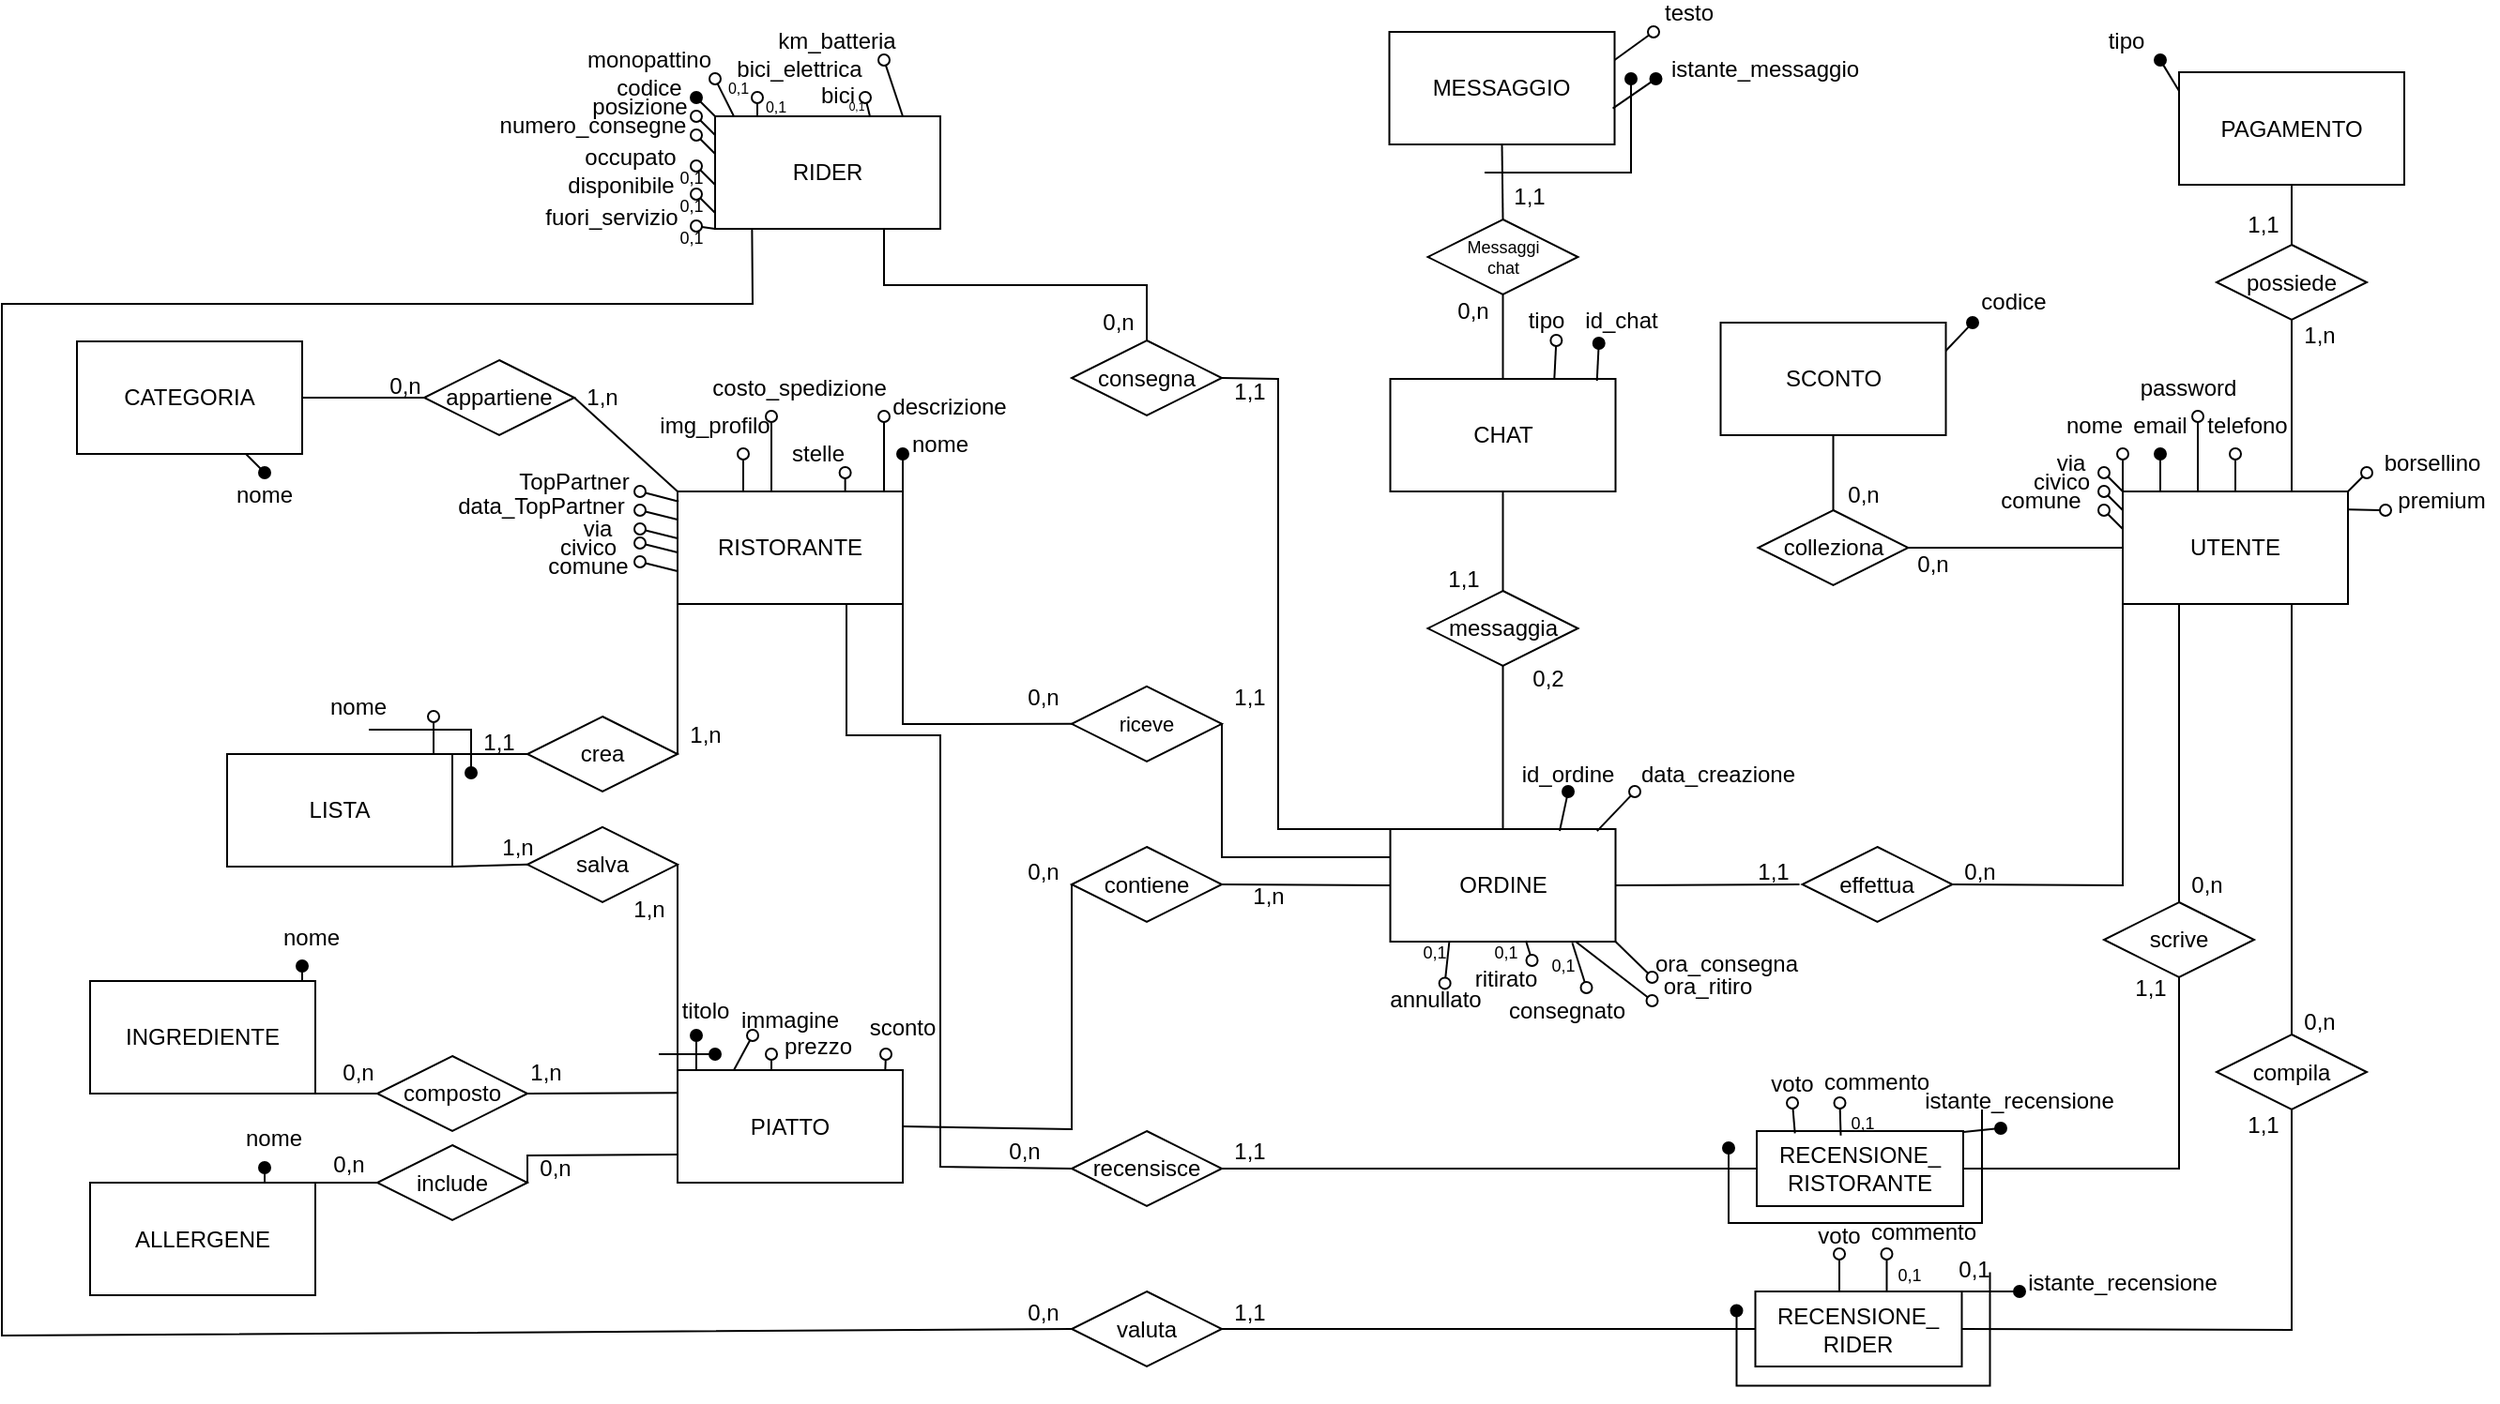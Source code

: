 <mxfile version="24.6.4" type="device">
  <diagram name="Pagina-1" id="xL3e-xxGRwBg3kEbG2a0">
    <mxGraphModel dx="2293" dy="2125" grid="1" gridSize="10" guides="1" tooltips="1" connect="1" arrows="1" fold="1" page="1" pageScale="1" pageWidth="827" pageHeight="1169" math="0" shadow="0">
      <root>
        <mxCell id="0" />
        <mxCell id="1" parent="0" />
        <mxCell id="KgdIim3yzK7cX7A-Uen1-1" value="RISTORANTE" style="rounded=0;whiteSpace=wrap;html=1;" vertex="1" parent="1">
          <mxGeometry x="-160" y="60" width="120" height="60" as="geometry" />
        </mxCell>
        <mxCell id="KgdIim3yzK7cX7A-Uen1-2" value="UTENTE" style="rounded=0;whiteSpace=wrap;html=1;" vertex="1" parent="1">
          <mxGeometry x="610" y="60" width="120" height="60" as="geometry" />
        </mxCell>
        <mxCell id="KgdIim3yzK7cX7A-Uen1-3" value="ORDINE" style="rounded=0;whiteSpace=wrap;html=1;" vertex="1" parent="1">
          <mxGeometry x="219.75" y="240" width="120" height="60" as="geometry" />
        </mxCell>
        <mxCell id="KgdIim3yzK7cX7A-Uen1-4" value="PIATTO" style="rounded=0;whiteSpace=wrap;html=1;" vertex="1" parent="1">
          <mxGeometry x="-160" y="368.5" width="120" height="60" as="geometry" />
        </mxCell>
        <mxCell id="KgdIim3yzK7cX7A-Uen1-5" value="RIDER" style="rounded=0;whiteSpace=wrap;html=1;" vertex="1" parent="1">
          <mxGeometry x="-140" y="-140" width="120" height="60" as="geometry" />
        </mxCell>
        <mxCell id="KgdIim3yzK7cX7A-Uen1-9" value="" style="endArrow=none;html=1;rounded=0;entryX=0;entryY=0;entryDx=0;entryDy=0;endFill=0;startArrow=oval;startFill=0;" edge="1" parent="1" target="KgdIim3yzK7cX7A-Uen1-2">
          <mxGeometry width="50" height="50" relative="1" as="geometry">
            <mxPoint x="610" y="40" as="sourcePoint" />
            <mxPoint x="640" y="40" as="targetPoint" />
          </mxGeometry>
        </mxCell>
        <mxCell id="KgdIim3yzK7cX7A-Uen1-10" value="nome" style="text;html=1;align=center;verticalAlign=middle;whiteSpace=wrap;rounded=0;" vertex="1" parent="1">
          <mxGeometry x="570" y="20" width="50" height="10" as="geometry" />
        </mxCell>
        <mxCell id="KgdIim3yzK7cX7A-Uen1-11" value="" style="endArrow=none;html=1;rounded=0;entryX=0;entryY=0;entryDx=0;entryDy=0;endFill=0;startArrow=oval;startFill=1;" edge="1" parent="1">
          <mxGeometry width="50" height="50" relative="1" as="geometry">
            <mxPoint x="630" y="40" as="sourcePoint" />
            <mxPoint x="630" y="60" as="targetPoint" />
          </mxGeometry>
        </mxCell>
        <mxCell id="KgdIim3yzK7cX7A-Uen1-12" value="email" style="text;html=1;align=center;verticalAlign=middle;whiteSpace=wrap;rounded=0;" vertex="1" parent="1">
          <mxGeometry x="610" y="20" width="40" height="10" as="geometry" />
        </mxCell>
        <mxCell id="KgdIim3yzK7cX7A-Uen1-13" value="" style="endArrow=none;html=1;rounded=0;entryX=0;entryY=0;entryDx=0;entryDy=0;endFill=0;startArrow=oval;startFill=0;" edge="1" parent="1">
          <mxGeometry width="50" height="50" relative="1" as="geometry">
            <mxPoint x="650" y="20" as="sourcePoint" />
            <mxPoint x="650" y="60" as="targetPoint" />
          </mxGeometry>
        </mxCell>
        <mxCell id="KgdIim3yzK7cX7A-Uen1-14" value="password" style="text;html=1;align=center;verticalAlign=middle;whiteSpace=wrap;rounded=0;" vertex="1" parent="1">
          <mxGeometry x="620" width="50" height="10" as="geometry" />
        </mxCell>
        <mxCell id="KgdIim3yzK7cX7A-Uen1-15" value="" style="endArrow=none;html=1;rounded=0;entryX=0;entryY=0;entryDx=0;entryDy=0;endFill=0;startArrow=oval;startFill=0;" edge="1" parent="1">
          <mxGeometry width="50" height="50" relative="1" as="geometry">
            <mxPoint x="670" y="40" as="sourcePoint" />
            <mxPoint x="670" y="60" as="targetPoint" />
          </mxGeometry>
        </mxCell>
        <mxCell id="KgdIim3yzK7cX7A-Uen1-16" value="telefono" style="text;html=1;align=center;verticalAlign=middle;whiteSpace=wrap;rounded=0;" vertex="1" parent="1">
          <mxGeometry x="649" y="20" width="55" height="10" as="geometry" />
        </mxCell>
        <mxCell id="KgdIim3yzK7cX7A-Uen1-19" value="" style="endArrow=none;html=1;rounded=0;entryX=1;entryY=0;entryDx=0;entryDy=0;endFill=0;startArrow=oval;startFill=0;" edge="1" parent="1" target="KgdIim3yzK7cX7A-Uen1-2">
          <mxGeometry width="50" height="50" relative="1" as="geometry">
            <mxPoint x="740" y="50" as="sourcePoint" />
            <mxPoint x="670" y="120" as="targetPoint" />
          </mxGeometry>
        </mxCell>
        <mxCell id="KgdIim3yzK7cX7A-Uen1-20" value="borsellino" style="text;html=1;align=center;verticalAlign=middle;whiteSpace=wrap;rounded=0;" vertex="1" parent="1">
          <mxGeometry x="740" y="40" width="70" height="10" as="geometry" />
        </mxCell>
        <mxCell id="KgdIim3yzK7cX7A-Uen1-21" value="" style="endArrow=none;html=1;rounded=0;entryX=1.004;entryY=0.16;entryDx=0;entryDy=0;endFill=0;startArrow=oval;startFill=0;entryPerimeter=0;" edge="1" parent="1" target="KgdIim3yzK7cX7A-Uen1-2">
          <mxGeometry width="50" height="50" relative="1" as="geometry">
            <mxPoint x="750" y="70" as="sourcePoint" />
            <mxPoint x="820" y="130" as="targetPoint" />
          </mxGeometry>
        </mxCell>
        <mxCell id="KgdIim3yzK7cX7A-Uen1-22" value="premium" style="text;html=1;align=center;verticalAlign=middle;whiteSpace=wrap;rounded=0;" vertex="1" parent="1">
          <mxGeometry x="750" y="60" width="60" height="10" as="geometry" />
        </mxCell>
        <mxCell id="KgdIim3yzK7cX7A-Uen1-45" value="" style="endArrow=none;html=1;rounded=0;entryX=0;entryY=0;entryDx=0;entryDy=0;endFill=0;startArrow=oval;startFill=1;" edge="1" parent="1">
          <mxGeometry width="50" height="50" relative="1" as="geometry">
            <mxPoint x="-40" y="40" as="sourcePoint" />
            <mxPoint x="-40" y="60" as="targetPoint" />
          </mxGeometry>
        </mxCell>
        <mxCell id="KgdIim3yzK7cX7A-Uen1-46" value="nome" style="text;html=1;align=center;verticalAlign=middle;whiteSpace=wrap;rounded=0;" vertex="1" parent="1">
          <mxGeometry x="-40" y="30" width="40" height="10" as="geometry" />
        </mxCell>
        <mxCell id="KgdIim3yzK7cX7A-Uen1-47" value="" style="endArrow=none;html=1;rounded=0;entryX=0;entryY=0;entryDx=0;entryDy=0;endFill=0;startArrow=oval;startFill=0;" edge="1" parent="1">
          <mxGeometry width="50" height="50" relative="1" as="geometry">
            <mxPoint x="-50" y="20" as="sourcePoint" />
            <mxPoint x="-50" y="60" as="targetPoint" />
          </mxGeometry>
        </mxCell>
        <mxCell id="KgdIim3yzK7cX7A-Uen1-48" value="descrizione" style="text;html=1;align=center;verticalAlign=middle;whiteSpace=wrap;rounded=0;" vertex="1" parent="1">
          <mxGeometry x="-40" y="10" width="50" height="10" as="geometry" />
        </mxCell>
        <mxCell id="KgdIim3yzK7cX7A-Uen1-49" value="" style="endArrow=none;html=1;rounded=0;entryX=0;entryY=0;entryDx=0;entryDy=0;endFill=0;startArrow=oval;startFill=0;" edge="1" parent="1">
          <mxGeometry width="50" height="50" relative="1" as="geometry">
            <mxPoint x="-110" y="20" as="sourcePoint" />
            <mxPoint x="-110" y="60" as="targetPoint" />
          </mxGeometry>
        </mxCell>
        <mxCell id="KgdIim3yzK7cX7A-Uen1-50" value="costo_spedizione" style="text;html=1;align=center;verticalAlign=middle;whiteSpace=wrap;rounded=0;" vertex="1" parent="1">
          <mxGeometry x="-120" width="50" height="10" as="geometry" />
        </mxCell>
        <mxCell id="KgdIim3yzK7cX7A-Uen1-51" value="" style="endArrow=none;html=1;rounded=0;entryX=0;entryY=0;entryDx=0;entryDy=0;endFill=0;startArrow=oval;startFill=0;" edge="1" parent="1">
          <mxGeometry width="50" height="50" relative="1" as="geometry">
            <mxPoint x="-125" y="40" as="sourcePoint" />
            <mxPoint x="-125" y="60" as="targetPoint" />
          </mxGeometry>
        </mxCell>
        <mxCell id="KgdIim3yzK7cX7A-Uen1-52" value="img_profilo" style="text;html=1;align=center;verticalAlign=middle;whiteSpace=wrap;rounded=0;" vertex="1" parent="1">
          <mxGeometry x="-170" y="20" width="60" height="10" as="geometry" />
        </mxCell>
        <mxCell id="KgdIim3yzK7cX7A-Uen1-53" value="" style="endArrow=none;html=1;rounded=0;entryX=0;entryY=0;entryDx=0;entryDy=0;endFill=0;startArrow=oval;startFill=0;" edge="1" parent="1">
          <mxGeometry width="50" height="50" relative="1" as="geometry">
            <mxPoint x="-70.69" y="50" as="sourcePoint" />
            <mxPoint x="-70.69" y="60" as="targetPoint" />
          </mxGeometry>
        </mxCell>
        <mxCell id="KgdIim3yzK7cX7A-Uen1-54" value="stelle" style="text;html=1;align=center;verticalAlign=middle;whiteSpace=wrap;rounded=0;" vertex="1" parent="1">
          <mxGeometry x="-100" y="30" width="30" height="20" as="geometry" />
        </mxCell>
        <mxCell id="KgdIim3yzK7cX7A-Uen1-57" value="" style="endArrow=none;html=1;rounded=0;endFill=0;startArrow=oval;startFill=0;entryX=0;entryY=0.25;entryDx=0;entryDy=0;" edge="1" parent="1" target="KgdIim3yzK7cX7A-Uen1-1">
          <mxGeometry width="50" height="50" relative="1" as="geometry">
            <mxPoint x="-180" y="70" as="sourcePoint" />
            <mxPoint x="-195" y="109" as="targetPoint" />
          </mxGeometry>
        </mxCell>
        <mxCell id="KgdIim3yzK7cX7A-Uen1-58" value="&lt;font style=&quot;font-size: 12px;&quot;&gt;data_TopPartner&lt;/font&gt;" style="text;html=1;align=center;verticalAlign=middle;whiteSpace=wrap;rounded=0;" vertex="1" parent="1">
          <mxGeometry x="-280" y="62.5" width="95" height="10" as="geometry" />
        </mxCell>
        <mxCell id="KgdIim3yzK7cX7A-Uen1-59" value="TopPartner" style="text;html=1;align=center;verticalAlign=middle;whiteSpace=wrap;rounded=0;" vertex="1" parent="1">
          <mxGeometry x="-240" y="50" width="50" height="10" as="geometry" />
        </mxCell>
        <mxCell id="KgdIim3yzK7cX7A-Uen1-71" value="" style="endArrow=none;html=1;rounded=0;endFill=0;startArrow=oval;startFill=0;entryX=0.005;entryY=0.09;entryDx=0;entryDy=0;entryPerimeter=0;" edge="1" parent="1" target="KgdIim3yzK7cX7A-Uen1-1">
          <mxGeometry width="50" height="50" relative="1" as="geometry">
            <mxPoint x="-180" y="60" as="sourcePoint" />
            <mxPoint x="-198.618" y="64.479" as="targetPoint" />
          </mxGeometry>
        </mxCell>
        <mxCell id="KgdIim3yzK7cX7A-Uen1-72" value="" style="endArrow=none;html=1;rounded=0;entryX=0.083;entryY=-0.008;entryDx=0;entryDy=0;startArrow=oval;startFill=1;entryPerimeter=0;" edge="1" parent="1" target="KgdIim3yzK7cX7A-Uen1-4">
          <mxGeometry width="50" height="50" relative="1" as="geometry">
            <mxPoint x="-150" y="350" as="sourcePoint" />
            <mxPoint x="-190" y="378.5" as="targetPoint" />
          </mxGeometry>
        </mxCell>
        <mxCell id="KgdIim3yzK7cX7A-Uen1-73" value="titolo" style="text;html=1;align=center;verticalAlign=middle;whiteSpace=wrap;rounded=0;" vertex="1" parent="1">
          <mxGeometry x="-160" y="331.5" width="30" height="10" as="geometry" />
        </mxCell>
        <mxCell id="KgdIim3yzK7cX7A-Uen1-74" value="" style="endArrow=none;html=1;rounded=0;entryX=0.25;entryY=0;entryDx=0;entryDy=0;startArrow=oval;startFill=0;" edge="1" parent="1" target="KgdIim3yzK7cX7A-Uen1-4">
          <mxGeometry width="50" height="50" relative="1" as="geometry">
            <mxPoint x="-120" y="350" as="sourcePoint" />
            <mxPoint x="-120" y="368.5" as="targetPoint" />
          </mxGeometry>
        </mxCell>
        <mxCell id="KgdIim3yzK7cX7A-Uen1-75" value="immagine" style="text;html=1;align=center;verticalAlign=middle;whiteSpace=wrap;rounded=0;" vertex="1" parent="1">
          <mxGeometry x="-130" y="336.5" width="60" height="10" as="geometry" />
        </mxCell>
        <mxCell id="KgdIim3yzK7cX7A-Uen1-80" value="" style="endArrow=none;html=1;rounded=0;entryX=0;entryY=0;entryDx=0;entryDy=0;startArrow=oval;startFill=0;" edge="1" parent="1">
          <mxGeometry width="50" height="50" relative="1" as="geometry">
            <mxPoint x="-110" y="360" as="sourcePoint" />
            <mxPoint x="-110" y="368.5" as="targetPoint" />
          </mxGeometry>
        </mxCell>
        <mxCell id="KgdIim3yzK7cX7A-Uen1-81" value="prezzo" style="text;html=1;align=center;verticalAlign=middle;whiteSpace=wrap;rounded=0;" vertex="1" parent="1">
          <mxGeometry x="-105" y="351" width="40" height="10" as="geometry" />
        </mxCell>
        <mxCell id="KgdIim3yzK7cX7A-Uen1-82" value="" style="endArrow=none;html=1;rounded=0;startArrow=oval;startFill=0;entryX=0.922;entryY=0.008;entryDx=0;entryDy=0;entryPerimeter=0;" edge="1" parent="1" target="KgdIim3yzK7cX7A-Uen1-4">
          <mxGeometry width="50" height="50" relative="1" as="geometry">
            <mxPoint x="-49" y="360" as="sourcePoint" />
            <mxPoint x="-160" y="435" as="targetPoint" />
          </mxGeometry>
        </mxCell>
        <mxCell id="KgdIim3yzK7cX7A-Uen1-83" value="sconto" style="text;html=1;align=center;verticalAlign=middle;whiteSpace=wrap;rounded=0;" vertex="1" parent="1">
          <mxGeometry x="-65" y="341" width="50" height="10" as="geometry" />
        </mxCell>
        <mxCell id="KgdIim3yzK7cX7A-Uen1-86" value="" style="endArrow=none;html=1;rounded=0;entryX=0;entryY=0;entryDx=0;entryDy=0;startArrow=oval;startFill=1;" edge="1" parent="1">
          <mxGeometry width="50" height="50" relative="1" as="geometry">
            <mxPoint x="-150" y="-150" as="sourcePoint" />
            <mxPoint x="-140" y="-140" as="targetPoint" />
          </mxGeometry>
        </mxCell>
        <mxCell id="KgdIim3yzK7cX7A-Uen1-87" value="codice" style="text;html=1;align=center;verticalAlign=middle;whiteSpace=wrap;rounded=0;" vertex="1" parent="1">
          <mxGeometry x="-200" y="-160" width="50" height="10" as="geometry" />
        </mxCell>
        <mxCell id="KgdIim3yzK7cX7A-Uen1-88" value="" style="endArrow=none;html=1;rounded=0;entryX=0;entryY=0;entryDx=0;entryDy=0;startArrow=oval;startFill=0;" edge="1" parent="1">
          <mxGeometry width="50" height="50" relative="1" as="geometry">
            <mxPoint x="-150" y="-140" as="sourcePoint" />
            <mxPoint x="-140" y="-130" as="targetPoint" />
          </mxGeometry>
        </mxCell>
        <mxCell id="KgdIim3yzK7cX7A-Uen1-89" value="posizione" style="text;html=1;align=center;verticalAlign=middle;whiteSpace=wrap;rounded=0;" vertex="1" parent="1">
          <mxGeometry x="-210" y="-150" width="60" height="10" as="geometry" />
        </mxCell>
        <mxCell id="KgdIim3yzK7cX7A-Uen1-104" value="km_batteria" style="text;html=1;align=center;verticalAlign=middle;whiteSpace=wrap;rounded=0;" vertex="1" parent="1">
          <mxGeometry x="-110" y="-190" width="70" height="20" as="geometry" />
        </mxCell>
        <mxCell id="KgdIim3yzK7cX7A-Uen1-115" value="RECENSIONE_&lt;div&gt;RISTORANTE&lt;/div&gt;" style="rounded=0;whiteSpace=wrap;html=1;" vertex="1" parent="1">
          <mxGeometry x="415" y="401" width="110" height="40" as="geometry" />
        </mxCell>
        <mxCell id="KgdIim3yzK7cX7A-Uen1-116" value="RECENSIONE_&lt;div&gt;RIDER&lt;/div&gt;" style="rounded=0;whiteSpace=wrap;html=1;" vertex="1" parent="1">
          <mxGeometry x="414.25" y="486.5" width="110" height="40" as="geometry" />
        </mxCell>
        <mxCell id="KgdIim3yzK7cX7A-Uen1-127" value="" style="endArrow=none;html=1;rounded=0;entryX=0.918;entryY=0.018;entryDx=0;entryDy=0;endFill=0;startArrow=oval;startFill=0;entryPerimeter=0;" edge="1" parent="1" target="KgdIim3yzK7cX7A-Uen1-3">
          <mxGeometry width="50" height="50" relative="1" as="geometry">
            <mxPoint x="350" y="220" as="sourcePoint" />
            <mxPoint x="289.14" y="244.5" as="targetPoint" />
          </mxGeometry>
        </mxCell>
        <mxCell id="KgdIim3yzK7cX7A-Uen1-128" value="data_creazione" style="text;html=1;align=center;verticalAlign=middle;whiteSpace=wrap;rounded=0;" vertex="1" parent="1">
          <mxGeometry x="359.25" y="203.9" width="71" height="15" as="geometry" />
        </mxCell>
        <mxCell id="KgdIim3yzK7cX7A-Uen1-129" value="ora_ritiro" style="text;html=1;align=center;verticalAlign=middle;whiteSpace=wrap;rounded=0;" vertex="1" parent="1">
          <mxGeometry x="359.25" y="316.5" width="60" height="15" as="geometry" />
        </mxCell>
        <mxCell id="KgdIim3yzK7cX7A-Uen1-130" value="" style="endArrow=none;html=1;rounded=0;endFill=0;startArrow=oval;startFill=0;" edge="1" parent="1" target="KgdIim3yzK7cX7A-Uen1-3">
          <mxGeometry width="50" height="50" relative="1" as="geometry">
            <mxPoint x="359.25" y="331.5" as="sourcePoint" />
            <mxPoint x="252.01" y="255.1" as="targetPoint" />
          </mxGeometry>
        </mxCell>
        <mxCell id="KgdIim3yzK7cX7A-Uen1-131" value="ora_consegna" style="text;html=1;align=center;verticalAlign=middle;whiteSpace=wrap;rounded=0;" vertex="1" parent="1">
          <mxGeometry x="359.25" y="304" width="80" height="15" as="geometry" />
        </mxCell>
        <mxCell id="KgdIim3yzK7cX7A-Uen1-132" value="" style="endArrow=none;html=1;rounded=0;entryX=1;entryY=1;entryDx=0;entryDy=0;endFill=0;startArrow=oval;startFill=0;exitX=0;exitY=1;exitDx=0;exitDy=0;" edge="1" parent="1" source="KgdIim3yzK7cX7A-Uen1-131" target="KgdIim3yzK7cX7A-Uen1-3">
          <mxGeometry width="50" height="50" relative="1" as="geometry">
            <mxPoint x="312.25" y="234.5" as="sourcePoint" />
            <mxPoint x="324.25" y="245.5" as="targetPoint" />
          </mxGeometry>
        </mxCell>
        <mxCell id="KgdIim3yzK7cX7A-Uen1-133" value="" style="endArrow=none;html=1;rounded=0;entryX=0;entryY=0;entryDx=0;entryDy=0;startArrow=oval;startFill=0;" edge="1" parent="1">
          <mxGeometry width="50" height="50" relative="1" as="geometry">
            <mxPoint x="-150" y="-130" as="sourcePoint" />
            <mxPoint x="-140" y="-120" as="targetPoint" />
          </mxGeometry>
        </mxCell>
        <mxCell id="KgdIim3yzK7cX7A-Uen1-134" value="numero_consegne" style="text;html=1;align=center;verticalAlign=middle;whiteSpace=wrap;rounded=0;" vertex="1" parent="1">
          <mxGeometry x="-260" y="-140" width="110" height="10" as="geometry" />
        </mxCell>
        <mxCell id="KgdIim3yzK7cX7A-Uen1-164" value="0,1" style="text;html=1;align=center;verticalAlign=middle;whiteSpace=wrap;rounded=0;" vertex="1" parent="1">
          <mxGeometry x="515.75" y="468.5" width="30" height="13" as="geometry" />
        </mxCell>
        <mxCell id="KgdIim3yzK7cX7A-Uen1-170" value="&lt;font style=&quot;font-size: 12px;&quot;&gt;via&lt;/font&gt;" style="text;html=1;align=center;verticalAlign=middle;whiteSpace=wrap;rounded=0;" vertex="1" parent="1">
          <mxGeometry x="-215" y="75" width="25" height="10" as="geometry" />
        </mxCell>
        <mxCell id="KgdIim3yzK7cX7A-Uen1-172" value="&lt;font style=&quot;font-size: 12px;&quot;&gt;civico&lt;/font&gt;" style="text;html=1;align=center;verticalAlign=middle;whiteSpace=wrap;rounded=0;" vertex="1" parent="1">
          <mxGeometry x="-225" y="85" width="35" height="10" as="geometry" />
        </mxCell>
        <mxCell id="KgdIim3yzK7cX7A-Uen1-174" value="&lt;font style=&quot;font-size: 12px;&quot;&gt;comune&lt;/font&gt;" style="text;html=1;align=center;verticalAlign=middle;whiteSpace=wrap;rounded=0;" vertex="1" parent="1">
          <mxGeometry x="-225" y="95" width="35" height="10" as="geometry" />
        </mxCell>
        <mxCell id="KgdIim3yzK7cX7A-Uen1-176" value="" style="endArrow=none;html=1;rounded=0;endFill=0;startArrow=oval;startFill=0;entryX=0;entryY=0;entryDx=0;entryDy=0;" edge="1" parent="1" target="KgdIim3yzK7cX7A-Uen1-2">
          <mxGeometry width="50" height="50" relative="1" as="geometry">
            <mxPoint x="600" y="50" as="sourcePoint" />
            <mxPoint x="595" y="69.5" as="targetPoint" />
          </mxGeometry>
        </mxCell>
        <mxCell id="KgdIim3yzK7cX7A-Uen1-177" value="&lt;font style=&quot;font-size: 12px;&quot;&gt;via&lt;/font&gt;" style="text;html=1;align=center;verticalAlign=middle;whiteSpace=wrap;rounded=0;" vertex="1" parent="1">
          <mxGeometry x="570" y="40" width="25" height="10" as="geometry" />
        </mxCell>
        <mxCell id="KgdIim3yzK7cX7A-Uen1-179" value="&lt;font style=&quot;font-size: 12px;&quot;&gt;civico&lt;/font&gt;" style="text;html=1;align=center;verticalAlign=middle;whiteSpace=wrap;rounded=0;" vertex="1" parent="1">
          <mxGeometry x="560" y="45" width="35" height="20" as="geometry" />
        </mxCell>
        <mxCell id="KgdIim3yzK7cX7A-Uen1-181" value="&lt;font style=&quot;font-size: 12px;&quot;&gt;comune&lt;/font&gt;" style="text;html=1;align=center;verticalAlign=middle;whiteSpace=wrap;rounded=0;" vertex="1" parent="1">
          <mxGeometry x="549.25" y="55" width="35" height="20" as="geometry" />
        </mxCell>
        <mxCell id="KgdIim3yzK7cX7A-Uen1-195" value="consegnato" style="text;html=1;align=center;verticalAlign=middle;whiteSpace=wrap;rounded=0;" vertex="1" parent="1">
          <mxGeometry x="278.5" y="329.5" width="70" height="15" as="geometry" />
        </mxCell>
        <mxCell id="KgdIim3yzK7cX7A-Uen1-196" value="" style="endArrow=none;html=1;rounded=0;endFill=0;startArrow=oval;startFill=0;entryX=0.808;entryY=1.01;entryDx=0;entryDy=0;entryPerimeter=0;" edge="1" parent="1" target="KgdIim3yzK7cX7A-Uen1-3">
          <mxGeometry width="50" height="50" relative="1" as="geometry">
            <mxPoint x="324.25" y="324.5" as="sourcePoint" />
            <mxPoint x="314.25" y="304.5" as="targetPoint" />
          </mxGeometry>
        </mxCell>
        <mxCell id="KgdIim3yzK7cX7A-Uen1-197" value="" style="endArrow=none;html=1;rounded=0;entryX=0;entryY=0;entryDx=0;entryDy=0;endFill=0;startArrow=oval;startFill=0;" edge="1" parent="1">
          <mxGeometry width="50" height="50" relative="1" as="geometry">
            <mxPoint x="459.01" y="466.5" as="sourcePoint" />
            <mxPoint x="459.01" y="486.5" as="targetPoint" />
          </mxGeometry>
        </mxCell>
        <mxCell id="KgdIim3yzK7cX7A-Uen1-198" value="voto" style="text;html=1;align=center;verticalAlign=middle;whiteSpace=wrap;rounded=0;" vertex="1" parent="1">
          <mxGeometry x="439.25" y="451.5" width="40" height="10" as="geometry" />
        </mxCell>
        <mxCell id="KgdIim3yzK7cX7A-Uen1-199" value="" style="endArrow=none;html=1;rounded=0;entryX=0;entryY=0;entryDx=0;entryDy=0;endFill=0;startArrow=oval;startFill=0;" edge="1" parent="1">
          <mxGeometry width="50" height="50" relative="1" as="geometry">
            <mxPoint x="484.25" y="466.5" as="sourcePoint" />
            <mxPoint x="484.25" y="486.5" as="targetPoint" />
          </mxGeometry>
        </mxCell>
        <mxCell id="KgdIim3yzK7cX7A-Uen1-200" value="commento" style="text;html=1;align=center;verticalAlign=middle;whiteSpace=wrap;rounded=0;" vertex="1" parent="1">
          <mxGeometry x="484.25" y="450" width="40" height="10" as="geometry" />
        </mxCell>
        <mxCell id="KgdIim3yzK7cX7A-Uen1-201" value="&lt;font style=&quot;font-size: 9px;&quot;&gt;0,1&lt;/font&gt;" style="text;html=1;align=center;verticalAlign=middle;whiteSpace=wrap;rounded=0;" vertex="1" parent="1">
          <mxGeometry x="489.25" y="471.5" width="15" height="10" as="geometry" />
        </mxCell>
        <mxCell id="KgdIim3yzK7cX7A-Uen1-207" value="" style="endArrow=none;html=1;rounded=0;entryX=0.594;entryY=0.008;entryDx=0;entryDy=0;endFill=0;startArrow=oval;startFill=0;entryPerimeter=0;" edge="1" parent="1">
          <mxGeometry width="50" height="50" relative="1" as="geometry">
            <mxPoint x="434.01" y="386" as="sourcePoint" />
            <mxPoint x="435.34" y="402.19" as="targetPoint" />
          </mxGeometry>
        </mxCell>
        <mxCell id="KgdIim3yzK7cX7A-Uen1-208" value="voto" style="text;html=1;align=center;verticalAlign=middle;whiteSpace=wrap;rounded=0;" vertex="1" parent="1">
          <mxGeometry x="414.25" y="371" width="40" height="10" as="geometry" />
        </mxCell>
        <mxCell id="KgdIim3yzK7cX7A-Uen1-209" value="" style="endArrow=none;html=1;rounded=0;endFill=0;startArrow=oval;startFill=0;entryX=0.816;entryY=0.038;entryDx=0;entryDy=0;entryPerimeter=0;" edge="1" parent="1">
          <mxGeometry width="50" height="50" relative="1" as="geometry">
            <mxPoint x="459.25" y="386" as="sourcePoint" />
            <mxPoint x="459.76" y="403.39" as="targetPoint" />
          </mxGeometry>
        </mxCell>
        <mxCell id="KgdIim3yzK7cX7A-Uen1-210" value="commento" style="text;html=1;align=center;verticalAlign=middle;whiteSpace=wrap;rounded=0;" vertex="1" parent="1">
          <mxGeometry x="459.25" y="369.5" width="40" height="10" as="geometry" />
        </mxCell>
        <mxCell id="KgdIim3yzK7cX7A-Uen1-211" value="&lt;font style=&quot;font-size: 9px;&quot;&gt;0,1&lt;/font&gt;" style="text;html=1;align=center;verticalAlign=middle;whiteSpace=wrap;rounded=0;" vertex="1" parent="1">
          <mxGeometry x="464.25" y="391" width="15" height="10" as="geometry" />
        </mxCell>
        <mxCell id="KgdIim3yzK7cX7A-Uen1-212" value="" style="endArrow=none;html=1;rounded=0;entryX=1;entryY=0;entryDx=0;entryDy=0;endFill=0;startArrow=oval;startFill=1;" edge="1" parent="1" target="KgdIim3yzK7cX7A-Uen1-116">
          <mxGeometry width="50" height="50" relative="1" as="geometry">
            <mxPoint x="555" y="486.5" as="sourcePoint" />
            <mxPoint x="800" y="400.75" as="targetPoint" />
          </mxGeometry>
        </mxCell>
        <mxCell id="KgdIim3yzK7cX7A-Uen1-213" value="istante_recensione" style="text;html=1;align=center;verticalAlign=middle;whiteSpace=wrap;rounded=0;" vertex="1" parent="1">
          <mxGeometry x="570" y="476.5" width="80" height="10" as="geometry" />
        </mxCell>
        <mxCell id="KgdIim3yzK7cX7A-Uen1-220" value="" style="endArrow=none;html=1;rounded=0;endFill=0;startArrow=oval;startFill=1;" edge="1" parent="1">
          <mxGeometry width="50" height="50" relative="1" as="geometry">
            <mxPoint x="545" y="399.5" as="sourcePoint" />
            <mxPoint x="525" y="401.5" as="targetPoint" />
          </mxGeometry>
        </mxCell>
        <mxCell id="KgdIim3yzK7cX7A-Uen1-221" value="istante_recensione" style="text;html=1;align=center;verticalAlign=middle;whiteSpace=wrap;rounded=0;" vertex="1" parent="1">
          <mxGeometry x="515" y="379.5" width="80" height="10" as="geometry" />
        </mxCell>
        <mxCell id="KgdIim3yzK7cX7A-Uen1-222" value="" style="endArrow=none;html=1;rounded=0;endFill=0;startArrow=oval;startFill=1;" edge="1" parent="1">
          <mxGeometry width="50" height="50" relative="1" as="geometry">
            <mxPoint x="400" y="410" as="sourcePoint" />
            <mxPoint x="535" y="389.5" as="targetPoint" />
            <Array as="points">
              <mxPoint x="400" y="450" />
              <mxPoint x="535" y="450" />
            </Array>
          </mxGeometry>
        </mxCell>
        <mxCell id="KgdIim3yzK7cX7A-Uen1-226" value="" style="endArrow=none;html=1;rounded=0;entryX=0;entryY=0;entryDx=0;entryDy=0;startArrow=oval;startFill=0;" edge="1" parent="1">
          <mxGeometry width="50" height="50" relative="1" as="geometry">
            <mxPoint x="-150" y="-113.5" as="sourcePoint" />
            <mxPoint x="-140" y="-103.5" as="targetPoint" />
          </mxGeometry>
        </mxCell>
        <mxCell id="KgdIim3yzK7cX7A-Uen1-227" value="occupato" style="text;html=1;align=center;verticalAlign=middle;whiteSpace=wrap;rounded=0;" vertex="1" parent="1">
          <mxGeometry x="-220" y="-123.5" width="70" height="10" as="geometry" />
        </mxCell>
        <mxCell id="KgdIim3yzK7cX7A-Uen1-228" value="" style="endArrow=none;html=1;rounded=0;entryX=0;entryY=0;entryDx=0;entryDy=0;startArrow=oval;startFill=0;" edge="1" parent="1">
          <mxGeometry width="50" height="50" relative="1" as="geometry">
            <mxPoint x="-117.5" y="-150" as="sourcePoint" />
            <mxPoint x="-117.5" y="-140" as="targetPoint" />
          </mxGeometry>
        </mxCell>
        <mxCell id="KgdIim3yzK7cX7A-Uen1-229" value="bici_elettrica" style="text;html=1;align=center;verticalAlign=middle;whiteSpace=wrap;rounded=0;" vertex="1" parent="1">
          <mxGeometry x="-135" y="-170" width="80" height="10" as="geometry" />
        </mxCell>
        <mxCell id="KgdIim3yzK7cX7A-Uen1-232" value="" style="endArrow=none;html=1;rounded=0;entryX=0;entryY=0;entryDx=0;entryDy=0;startArrow=oval;startFill=0;" edge="1" parent="1">
          <mxGeometry width="50" height="50" relative="1" as="geometry">
            <mxPoint x="-60" y="-150" as="sourcePoint" />
            <mxPoint x="-57.5" y="-140" as="targetPoint" />
          </mxGeometry>
        </mxCell>
        <mxCell id="KgdIim3yzK7cX7A-Uen1-233" value="&lt;font style=&quot;font-size: 9px;&quot;&gt;0,1&lt;/font&gt;" style="text;html=1;align=center;verticalAlign=middle;whiteSpace=wrap;rounded=0;" vertex="1" parent="1">
          <mxGeometry x="300" y="306.5" width="23.5" height="10" as="geometry" />
        </mxCell>
        <mxCell id="KgdIim3yzK7cX7A-Uen1-234" value="" style="endArrow=none;html=1;rounded=0;endFill=0;startArrow=oval;startFill=0;entryX=0.808;entryY=1.01;entryDx=0;entryDy=0;entryPerimeter=0;" edge="1" parent="1">
          <mxGeometry width="50" height="50" relative="1" as="geometry">
            <mxPoint x="295.25" y="310" as="sourcePoint" />
            <mxPoint x="292" y="299.5" as="targetPoint" />
          </mxGeometry>
        </mxCell>
        <mxCell id="KgdIim3yzK7cX7A-Uen1-235" value="&lt;font style=&quot;font-size: 9px;&quot;&gt;0,1&lt;/font&gt;" style="text;html=1;align=center;verticalAlign=middle;whiteSpace=wrap;rounded=0;" vertex="1" parent="1">
          <mxGeometry x="274.25" y="300" width="15" height="10" as="geometry" />
        </mxCell>
        <mxCell id="KgdIim3yzK7cX7A-Uen1-236" value="ritirato" style="text;html=1;align=center;verticalAlign=middle;whiteSpace=wrap;rounded=0;" vertex="1" parent="1">
          <mxGeometry x="261.38" y="312" width="40.75" height="15" as="geometry" />
        </mxCell>
        <mxCell id="KgdIim3yzK7cX7A-Uen1-237" value="" style="endArrow=none;html=1;rounded=0;endFill=0;startArrow=oval;startFill=0;entryX=0.808;entryY=1.01;entryDx=0;entryDy=0;entryPerimeter=0;exitX=0.576;exitY=-0.087;exitDx=0;exitDy=0;exitPerimeter=0;" edge="1" parent="1" source="KgdIim3yzK7cX7A-Uen1-239">
          <mxGeometry width="50" height="50" relative="1" as="geometry">
            <mxPoint x="254.25" y="319" as="sourcePoint" />
            <mxPoint x="251.25" y="299.5" as="targetPoint" />
          </mxGeometry>
        </mxCell>
        <mxCell id="KgdIim3yzK7cX7A-Uen1-238" value="&lt;font style=&quot;font-size: 9px;&quot;&gt;0,1&lt;/font&gt;" style="text;html=1;align=center;verticalAlign=middle;whiteSpace=wrap;rounded=0;" vertex="1" parent="1">
          <mxGeometry x="236" y="300" width="15" height="10" as="geometry" />
        </mxCell>
        <mxCell id="KgdIim3yzK7cX7A-Uen1-239" value="annullato" style="text;html=1;align=center;verticalAlign=middle;whiteSpace=wrap;rounded=0;" vertex="1" parent="1">
          <mxGeometry x="208.5" y="323.5" width="70" height="15" as="geometry" />
        </mxCell>
        <mxCell id="KgdIim3yzK7cX7A-Uen1-240" value="" style="endArrow=none;html=1;rounded=0;entryX=0;entryY=0;entryDx=0;entryDy=0;startArrow=oval;startFill=0;" edge="1" parent="1">
          <mxGeometry width="50" height="50" relative="1" as="geometry">
            <mxPoint x="-150" y="-98.5" as="sourcePoint" />
            <mxPoint x="-140" y="-88.5" as="targetPoint" />
          </mxGeometry>
        </mxCell>
        <mxCell id="KgdIim3yzK7cX7A-Uen1-241" value="disponibile" style="text;html=1;align=center;verticalAlign=middle;whiteSpace=wrap;rounded=0;" vertex="1" parent="1">
          <mxGeometry x="-230" y="-108.5" width="80" height="10" as="geometry" />
        </mxCell>
        <mxCell id="KgdIim3yzK7cX7A-Uen1-242" value="" style="endArrow=none;html=1;rounded=0;entryX=0;entryY=1;entryDx=0;entryDy=0;startArrow=oval;startFill=0;" edge="1" parent="1" target="KgdIim3yzK7cX7A-Uen1-5">
          <mxGeometry width="50" height="50" relative="1" as="geometry">
            <mxPoint x="-150" y="-81.5" as="sourcePoint" />
            <mxPoint x="-140" y="-71.5" as="targetPoint" />
          </mxGeometry>
        </mxCell>
        <mxCell id="KgdIim3yzK7cX7A-Uen1-243" value="fuori_servizio" style="text;html=1;align=center;verticalAlign=middle;whiteSpace=wrap;rounded=0;" vertex="1" parent="1">
          <mxGeometry x="-240" y="-91.5" width="90" height="10" as="geometry" />
        </mxCell>
        <mxCell id="KgdIim3yzK7cX7A-Uen1-244" value="&lt;font style=&quot;font-size: 9px;&quot;&gt;0,1&lt;/font&gt;" style="text;html=1;align=center;verticalAlign=middle;whiteSpace=wrap;rounded=0;" vertex="1" parent="1">
          <mxGeometry x="-160" y="-81.5" width="15" height="10" as="geometry" />
        </mxCell>
        <mxCell id="KgdIim3yzK7cX7A-Uen1-245" value="&lt;font style=&quot;font-size: 9px;&quot;&gt;0,1&lt;/font&gt;" style="text;html=1;align=center;verticalAlign=middle;whiteSpace=wrap;rounded=0;" vertex="1" parent="1">
          <mxGeometry x="-160" y="-98.5" width="15" height="10" as="geometry" />
        </mxCell>
        <mxCell id="KgdIim3yzK7cX7A-Uen1-246" value="&lt;font style=&quot;font-size: 9px;&quot;&gt;0,1&lt;/font&gt;" style="text;html=1;align=center;verticalAlign=middle;whiteSpace=wrap;rounded=0;" vertex="1" parent="1">
          <mxGeometry x="-160" y="-113.5" width="15" height="10" as="geometry" />
        </mxCell>
        <mxCell id="KgdIim3yzK7cX7A-Uen1-248" value="" style="endArrow=none;html=1;rounded=0;entryX=0;entryY=0;entryDx=0;entryDy=0;startArrow=oval;startFill=0;" edge="1" parent="1">
          <mxGeometry width="50" height="50" relative="1" as="geometry">
            <mxPoint x="-50" y="-170" as="sourcePoint" />
            <mxPoint x="-40" y="-140" as="targetPoint" />
          </mxGeometry>
        </mxCell>
        <mxCell id="KgdIim3yzK7cX7A-Uen1-249" value="bici" style="text;html=1;align=center;verticalAlign=middle;whiteSpace=wrap;rounded=0;" vertex="1" parent="1">
          <mxGeometry x="-87.5" y="-156.5" width="25" height="10" as="geometry" />
        </mxCell>
        <mxCell id="KgdIim3yzK7cX7A-Uen1-251" value="" style="endArrow=none;html=1;rounded=0;entryX=0;entryY=0;entryDx=0;entryDy=0;startArrow=oval;startFill=0;" edge="1" parent="1">
          <mxGeometry width="50" height="50" relative="1" as="geometry">
            <mxPoint x="-140" y="-160" as="sourcePoint" />
            <mxPoint x="-130" y="-140" as="targetPoint" />
          </mxGeometry>
        </mxCell>
        <mxCell id="KgdIim3yzK7cX7A-Uen1-252" value="monopattino" style="text;html=1;align=center;verticalAlign=middle;whiteSpace=wrap;rounded=0;" vertex="1" parent="1">
          <mxGeometry x="-210" y="-180" width="70" height="20" as="geometry" />
        </mxCell>
        <mxCell id="KgdIim3yzK7cX7A-Uen1-253" value="&lt;font style=&quot;font-size: 8px;&quot;&gt;0,1&lt;/font&gt;" style="text;html=1;align=center;verticalAlign=middle;whiteSpace=wrap;rounded=0;fontSize=8;" vertex="1" parent="1">
          <mxGeometry x="-135" y="-160" width="15" height="10" as="geometry" />
        </mxCell>
        <mxCell id="KgdIim3yzK7cX7A-Uen1-254" value="&lt;font style=&quot;font-size: 8px;&quot;&gt;0,1&lt;/font&gt;" style="text;html=1;align=center;verticalAlign=middle;whiteSpace=wrap;rounded=0;fontSize=8;" vertex="1" parent="1">
          <mxGeometry x="-115" y="-150" width="15" height="10" as="geometry" />
        </mxCell>
        <mxCell id="KgdIim3yzK7cX7A-Uen1-255" value="&lt;font style=&quot;font-size: 6px;&quot;&gt;0,1&lt;/font&gt;" style="text;html=1;align=center;verticalAlign=middle;whiteSpace=wrap;rounded=0;fontSize=6;" vertex="1" parent="1">
          <mxGeometry x="-72.5" y="-150" width="15" height="10" as="geometry" />
        </mxCell>
        <mxCell id="KgdIim3yzK7cX7A-Uen1-270" value="" style="endArrow=none;html=1;rounded=0;entryX=1;entryY=0.5;entryDx=0;entryDy=0;exitX=0.5;exitY=1;exitDx=0;exitDy=0;" edge="1" parent="1" source="KgdIim3yzK7cX7A-Uen1-300" target="KgdIim3yzK7cX7A-Uen1-115">
          <mxGeometry width="50" height="50" relative="1" as="geometry">
            <mxPoint x="274" y="120" as="sourcePoint" />
            <mxPoint x="-30" y="120" as="targetPoint" />
            <Array as="points">
              <mxPoint x="640" y="421" />
            </Array>
          </mxGeometry>
        </mxCell>
        <mxCell id="KgdIim3yzK7cX7A-Uen1-271" value="" style="endArrow=none;html=1;rounded=0;entryX=1;entryY=0.5;entryDx=0;entryDy=0;exitX=0.5;exitY=1;exitDx=0;exitDy=0;" edge="1" parent="1" source="KgdIim3yzK7cX7A-Uen1-302" target="KgdIim3yzK7cX7A-Uen1-116">
          <mxGeometry width="50" height="50" relative="1" as="geometry">
            <mxPoint x="760" y="154" as="sourcePoint" />
            <mxPoint x="640" y="431" as="targetPoint" />
            <Array as="points">
              <mxPoint x="700" y="507" />
            </Array>
          </mxGeometry>
        </mxCell>
        <mxCell id="KgdIim3yzK7cX7A-Uen1-272" value="" style="endArrow=none;html=1;rounded=0;entryX=0.75;entryY=1;entryDx=0;entryDy=0;exitX=0;exitY=0.5;exitDx=0;exitDy=0;" edge="1" parent="1" source="KgdIim3yzK7cX7A-Uen1-284" target="KgdIim3yzK7cX7A-Uen1-1">
          <mxGeometry width="50" height="50" relative="1" as="geometry">
            <mxPoint x="274" y="120" as="sourcePoint" />
            <mxPoint x="-30" y="120" as="targetPoint" />
            <Array as="points">
              <mxPoint x="-20" y="420" />
              <mxPoint x="-20" y="190" />
              <mxPoint x="-70" y="190" />
            </Array>
          </mxGeometry>
        </mxCell>
        <mxCell id="KgdIim3yzK7cX7A-Uen1-273" value="" style="endArrow=none;html=1;rounded=0;exitX=0;exitY=0.5;exitDx=0;exitDy=0;entryX=0.164;entryY=0.994;entryDx=0;entryDy=0;entryPerimeter=0;" edge="1" parent="1" source="KgdIim3yzK7cX7A-Uen1-285" target="KgdIim3yzK7cX7A-Uen1-5">
          <mxGeometry width="50" height="50" relative="1" as="geometry">
            <mxPoint x="530" y="431" as="sourcePoint" />
            <mxPoint x="-110" y="-60" as="targetPoint" />
            <Array as="points">
              <mxPoint x="-520" y="510" />
              <mxPoint x="-520" y="-40" />
              <mxPoint x="-120" y="-40" />
            </Array>
          </mxGeometry>
        </mxCell>
        <mxCell id="KgdIim3yzK7cX7A-Uen1-275" value="" style="endArrow=none;html=1;rounded=0;entryX=1;entryY=1;entryDx=0;entryDy=0;exitX=0;exitY=0.5;exitDx=0;exitDy=0;" edge="1" parent="1" source="KgdIim3yzK7cX7A-Uen1-281" target="KgdIim3yzK7cX7A-Uen1-1">
          <mxGeometry width="50" height="50" relative="1" as="geometry">
            <mxPoint x="236" y="285" as="sourcePoint" />
            <mxPoint x="-30" y="320" as="targetPoint" />
            <Array as="points">
              <mxPoint x="-40" y="184" />
            </Array>
          </mxGeometry>
        </mxCell>
        <mxCell id="KgdIim3yzK7cX7A-Uen1-276" value="" style="endArrow=none;html=1;rounded=0;entryX=1;entryY=0.5;entryDx=0;entryDy=0;exitX=0;exitY=1;exitDx=0;exitDy=0;" edge="1" parent="1" source="KgdIim3yzK7cX7A-Uen1-2" target="KgdIim3yzK7cX7A-Uen1-277">
          <mxGeometry width="50" height="50" relative="1" as="geometry">
            <mxPoint x="236" y="255" as="sourcePoint" />
            <mxPoint x="-30" y="150" as="targetPoint" />
            <Array as="points">
              <mxPoint x="610" y="270" />
            </Array>
          </mxGeometry>
        </mxCell>
        <mxCell id="KgdIim3yzK7cX7A-Uen1-277" value="effettua" style="rhombus;whiteSpace=wrap;html=1;" vertex="1" parent="1">
          <mxGeometry x="439.25" y="249.5" width="80" height="40" as="geometry" />
        </mxCell>
        <mxCell id="KgdIim3yzK7cX7A-Uen1-278" value="" style="endArrow=none;html=1;rounded=0;entryX=1;entryY=0.5;entryDx=0;entryDy=0;exitX=0;exitY=0.5;exitDx=0;exitDy=0;" edge="1" parent="1" target="KgdIim3yzK7cX7A-Uen1-3">
          <mxGeometry width="50" height="50" relative="1" as="geometry">
            <mxPoint x="437.75" y="269.5" as="sourcePoint" />
            <mxPoint x="577.5" y="235" as="targetPoint" />
          </mxGeometry>
        </mxCell>
        <mxCell id="KgdIim3yzK7cX7A-Uen1-279" value="contiene" style="rhombus;whiteSpace=wrap;html=1;" vertex="1" parent="1">
          <mxGeometry x="50" y="249.5" width="80" height="40" as="geometry" />
        </mxCell>
        <mxCell id="KgdIim3yzK7cX7A-Uen1-280" value="" style="endArrow=none;html=1;rounded=0;entryX=1;entryY=0.5;entryDx=0;entryDy=0;exitX=0;exitY=0.5;exitDx=0;exitDy=0;" edge="1" parent="1" source="KgdIim3yzK7cX7A-Uen1-279" target="KgdIim3yzK7cX7A-Uen1-4">
          <mxGeometry width="50" height="50" relative="1" as="geometry">
            <mxPoint x="236" y="285" as="sourcePoint" />
            <mxPoint x="150" y="320" as="targetPoint" />
            <Array as="points">
              <mxPoint x="50" y="400" />
            </Array>
          </mxGeometry>
        </mxCell>
        <mxCell id="KgdIim3yzK7cX7A-Uen1-281" value="riceve" style="rhombus;whiteSpace=wrap;html=1;fontSize=11;" vertex="1" parent="1">
          <mxGeometry x="50" y="163.9" width="80" height="40" as="geometry" />
        </mxCell>
        <mxCell id="KgdIim3yzK7cX7A-Uen1-282" value="" style="endArrow=none;html=1;rounded=0;entryX=1;entryY=0.5;entryDx=0;entryDy=0;exitX=0;exitY=0.25;exitDx=0;exitDy=0;" edge="1" parent="1" source="KgdIim3yzK7cX7A-Uen1-3" target="KgdIim3yzK7cX7A-Uen1-281">
          <mxGeometry width="50" height="50" relative="1" as="geometry">
            <mxPoint x="250" y="220" as="sourcePoint" />
            <mxPoint x="-30" y="150" as="targetPoint" />
            <Array as="points">
              <mxPoint x="130" y="255" />
            </Array>
          </mxGeometry>
        </mxCell>
        <mxCell id="KgdIim3yzK7cX7A-Uen1-283" value="" style="endArrow=none;html=1;rounded=0;entryX=0.75;entryY=1;entryDx=0;entryDy=0;exitX=0.5;exitY=0;exitDx=0;exitDy=0;" edge="1" parent="1" source="KgdIim3yzK7cX7A-Uen1-296" target="KgdIim3yzK7cX7A-Uen1-5">
          <mxGeometry width="50" height="50" relative="1" as="geometry">
            <mxPoint x="274" y="55" as="sourcePoint" />
            <mxPoint x="-10" y="-98" as="targetPoint" />
            <Array as="points">
              <mxPoint x="90" y="-50" />
              <mxPoint x="-50" y="-50" />
            </Array>
          </mxGeometry>
        </mxCell>
        <mxCell id="KgdIim3yzK7cX7A-Uen1-284" value="recensisce" style="rhombus;whiteSpace=wrap;html=1;" vertex="1" parent="1">
          <mxGeometry x="50" y="401" width="80" height="40" as="geometry" />
        </mxCell>
        <mxCell id="KgdIim3yzK7cX7A-Uen1-285" value="valuta" style="rhombus;whiteSpace=wrap;html=1;" vertex="1" parent="1">
          <mxGeometry x="50" y="486.5" width="80" height="40" as="geometry" />
        </mxCell>
        <mxCell id="KgdIim3yzK7cX7A-Uen1-286" value="" style="endArrow=none;html=1;rounded=0;entryX=1;entryY=0.5;entryDx=0;entryDy=0;exitX=0;exitY=0.5;exitDx=0;exitDy=0;" edge="1" parent="1" source="KgdIim3yzK7cX7A-Uen1-115" target="KgdIim3yzK7cX7A-Uen1-284">
          <mxGeometry width="50" height="50" relative="1" as="geometry">
            <mxPoint x="236" y="285" as="sourcePoint" />
            <mxPoint x="150" y="320" as="targetPoint" />
          </mxGeometry>
        </mxCell>
        <mxCell id="KgdIim3yzK7cX7A-Uen1-287" value="" style="endArrow=none;html=1;rounded=0;entryX=1;entryY=0.5;entryDx=0;entryDy=0;exitX=0;exitY=0.5;exitDx=0;exitDy=0;" edge="1" parent="1" source="KgdIim3yzK7cX7A-Uen1-116" target="KgdIim3yzK7cX7A-Uen1-285">
          <mxGeometry width="50" height="50" relative="1" as="geometry">
            <mxPoint x="530" y="431" as="sourcePoint" />
            <mxPoint x="200" y="431" as="targetPoint" />
          </mxGeometry>
        </mxCell>
        <mxCell id="KgdIim3yzK7cX7A-Uen1-289" value="CHAT" style="rounded=0;whiteSpace=wrap;html=1;" vertex="1" parent="1">
          <mxGeometry x="219.75" width="120" height="60" as="geometry" />
        </mxCell>
        <mxCell id="KgdIim3yzK7cX7A-Uen1-297" value="" style="endArrow=none;html=1;rounded=0;entryX=1;entryY=0.5;entryDx=0;entryDy=0;exitX=0;exitY=0;exitDx=0;exitDy=0;" edge="1" parent="1" source="KgdIim3yzK7cX7A-Uen1-3" target="KgdIim3yzK7cX7A-Uen1-296">
          <mxGeometry width="50" height="50" relative="1" as="geometry">
            <mxPoint x="190" y="260" as="sourcePoint" />
            <mxPoint x="-20" y="-78" as="targetPoint" />
            <Array as="points">
              <mxPoint x="160" y="240" />
              <mxPoint x="160" />
            </Array>
          </mxGeometry>
        </mxCell>
        <mxCell id="KgdIim3yzK7cX7A-Uen1-296" value="consegna" style="rhombus;whiteSpace=wrap;html=1;" vertex="1" parent="1">
          <mxGeometry x="50" y="-20.5" width="80" height="40" as="geometry" />
        </mxCell>
        <mxCell id="KgdIim3yzK7cX7A-Uen1-301" value="" style="endArrow=none;html=1;rounded=0;entryX=0.5;entryY=0;entryDx=0;entryDy=0;exitX=0.25;exitY=1;exitDx=0;exitDy=0;" edge="1" parent="1" source="KgdIim3yzK7cX7A-Uen1-2" target="KgdIim3yzK7cX7A-Uen1-300">
          <mxGeometry width="50" height="50" relative="1" as="geometry">
            <mxPoint x="670" y="120" as="sourcePoint" />
            <mxPoint x="525" y="421" as="targetPoint" />
            <Array as="points" />
          </mxGeometry>
        </mxCell>
        <mxCell id="KgdIim3yzK7cX7A-Uen1-300" value="scrive" style="rhombus;whiteSpace=wrap;html=1;" vertex="1" parent="1">
          <mxGeometry x="600" y="279" width="80" height="40" as="geometry" />
        </mxCell>
        <mxCell id="KgdIim3yzK7cX7A-Uen1-302" value="compila" style="rhombus;whiteSpace=wrap;html=1;" vertex="1" parent="1">
          <mxGeometry x="660" y="349.5" width="80" height="40" as="geometry" />
        </mxCell>
        <mxCell id="KgdIim3yzK7cX7A-Uen1-304" value="" style="endArrow=none;html=1;rounded=0;entryX=0.75;entryY=1;entryDx=0;entryDy=0;exitX=0.5;exitY=0;exitDx=0;exitDy=0;" edge="1" parent="1" source="KgdIim3yzK7cX7A-Uen1-302" target="KgdIim3yzK7cX7A-Uen1-2">
          <mxGeometry width="50" height="50" relative="1" as="geometry">
            <mxPoint x="650" y="130" as="sourcePoint" />
            <mxPoint x="650" y="289" as="targetPoint" />
            <Array as="points" />
          </mxGeometry>
        </mxCell>
        <mxCell id="KgdIim3yzK7cX7A-Uen1-305" value="0,n" style="text;html=1;align=center;verticalAlign=middle;whiteSpace=wrap;rounded=0;" vertex="1" parent="1">
          <mxGeometry x="519.25" y="256.5" width="30" height="13" as="geometry" />
        </mxCell>
        <mxCell id="KgdIim3yzK7cX7A-Uen1-306" value="1,1" style="text;html=1;align=center;verticalAlign=middle;whiteSpace=wrap;rounded=0;" vertex="1" parent="1">
          <mxGeometry x="409.25" y="256.5" width="30" height="13" as="geometry" />
        </mxCell>
        <mxCell id="KgdIim3yzK7cX7A-Uen1-307" value="0,n" style="text;html=1;align=center;verticalAlign=middle;whiteSpace=wrap;rounded=0;" vertex="1" parent="1">
          <mxGeometry x="640" y="263" width="30" height="13" as="geometry" />
        </mxCell>
        <mxCell id="KgdIim3yzK7cX7A-Uen1-308" value="1,1" style="text;html=1;align=center;verticalAlign=middle;whiteSpace=wrap;rounded=0;" vertex="1" parent="1">
          <mxGeometry x="610" y="319" width="30" height="11" as="geometry" />
        </mxCell>
        <mxCell id="KgdIim3yzK7cX7A-Uen1-309" value="0,n" style="text;html=1;align=center;verticalAlign=middle;whiteSpace=wrap;rounded=0;" vertex="1" parent="1">
          <mxGeometry x="700" y="336.5" width="30" height="13" as="geometry" />
        </mxCell>
        <mxCell id="KgdIim3yzK7cX7A-Uen1-310" value="1,1" style="text;html=1;align=center;verticalAlign=middle;whiteSpace=wrap;rounded=0;" vertex="1" parent="1">
          <mxGeometry x="670" y="391.5" width="30" height="13.5" as="geometry" />
        </mxCell>
        <mxCell id="KgdIim3yzK7cX7A-Uen1-311" value="1,1" style="text;html=1;align=center;verticalAlign=middle;whiteSpace=wrap;rounded=0;" vertex="1" parent="1">
          <mxGeometry x="130" y="405" width="30" height="13" as="geometry" />
        </mxCell>
        <mxCell id="KgdIim3yzK7cX7A-Uen1-312" value="1,1" style="text;html=1;align=center;verticalAlign=middle;whiteSpace=wrap;rounded=0;" vertex="1" parent="1">
          <mxGeometry x="130" y="491.5" width="30" height="13" as="geometry" />
        </mxCell>
        <mxCell id="KgdIim3yzK7cX7A-Uen1-313" value="0,n" style="text;html=1;align=center;verticalAlign=middle;whiteSpace=wrap;rounded=0;" vertex="1" parent="1">
          <mxGeometry x="10" y="405" width="30" height="13" as="geometry" />
        </mxCell>
        <mxCell id="KgdIim3yzK7cX7A-Uen1-314" value="0,n" style="text;html=1;align=center;verticalAlign=middle;whiteSpace=wrap;rounded=0;" vertex="1" parent="1">
          <mxGeometry x="20" y="491.5" width="30" height="13" as="geometry" />
        </mxCell>
        <mxCell id="KgdIim3yzK7cX7A-Uen1-315" value="0,n" style="text;html=1;align=center;verticalAlign=middle;whiteSpace=wrap;rounded=0;" vertex="1" parent="1">
          <mxGeometry x="20" y="256.5" width="30" height="13" as="geometry" />
        </mxCell>
        <mxCell id="KgdIim3yzK7cX7A-Uen1-316" value="1,n" style="text;html=1;align=center;verticalAlign=middle;whiteSpace=wrap;rounded=0;" vertex="1" parent="1">
          <mxGeometry x="140" y="269.5" width="30" height="13" as="geometry" />
        </mxCell>
        <mxCell id="KgdIim3yzK7cX7A-Uen1-319" value="0,n" style="text;html=1;align=center;verticalAlign=middle;whiteSpace=wrap;rounded=0;" vertex="1" parent="1">
          <mxGeometry x="60" y="-36.5" width="30" height="13" as="geometry" />
        </mxCell>
        <mxCell id="KgdIim3yzK7cX7A-Uen1-320" value="1,1" style="text;html=1;align=center;verticalAlign=middle;whiteSpace=wrap;rounded=0;" vertex="1" parent="1">
          <mxGeometry x="130" width="30" height="13" as="geometry" />
        </mxCell>
        <mxCell id="KgdIim3yzK7cX7A-Uen1-321" value="0,n" style="text;html=1;align=center;verticalAlign=middle;whiteSpace=wrap;rounded=0;" vertex="1" parent="1">
          <mxGeometry x="20" y="163.9" width="30" height="13" as="geometry" />
        </mxCell>
        <mxCell id="KgdIim3yzK7cX7A-Uen1-322" value="1,1" style="text;html=1;align=center;verticalAlign=middle;whiteSpace=wrap;rounded=0;" vertex="1" parent="1">
          <mxGeometry x="130" y="163.9" width="30" height="13" as="geometry" />
        </mxCell>
        <mxCell id="KgdIim3yzK7cX7A-Uen1-334" value="messaggia" style="rhombus;whiteSpace=wrap;html=1;" vertex="1" parent="1">
          <mxGeometry x="239.75" y="113" width="80" height="40" as="geometry" />
        </mxCell>
        <mxCell id="KgdIim3yzK7cX7A-Uen1-335" value="" style="endArrow=none;html=1;rounded=0;entryX=0.5;entryY=1;entryDx=0;entryDy=0;exitX=0.5;exitY=0;exitDx=0;exitDy=0;" edge="1" parent="1" source="KgdIim3yzK7cX7A-Uen1-334" target="KgdIim3yzK7cX7A-Uen1-289">
          <mxGeometry width="50" height="50" relative="1" as="geometry">
            <mxPoint x="290" y="130" as="sourcePoint" />
            <mxPoint x="340" y="80" as="targetPoint" />
          </mxGeometry>
        </mxCell>
        <mxCell id="KgdIim3yzK7cX7A-Uen1-336" value="" style="endArrow=none;html=1;rounded=0;entryX=0.5;entryY=1;entryDx=0;entryDy=0;exitX=0.5;exitY=0;exitDx=0;exitDy=0;" edge="1" parent="1" source="KgdIim3yzK7cX7A-Uen1-3" target="KgdIim3yzK7cX7A-Uen1-334">
          <mxGeometry width="50" height="50" relative="1" as="geometry">
            <mxPoint x="280" y="238" as="sourcePoint" />
            <mxPoint x="293" y="70" as="targetPoint" />
          </mxGeometry>
        </mxCell>
        <mxCell id="KgdIim3yzK7cX7A-Uen1-340" value="tipo" style="text;html=1;align=center;verticalAlign=middle;whiteSpace=wrap;rounded=0;" vertex="1" parent="1">
          <mxGeometry x="285.62" y="-39" width="33.63" height="15" as="geometry" />
        </mxCell>
        <mxCell id="KgdIim3yzK7cX7A-Uen1-341" value="" style="endArrow=none;html=1;rounded=0;entryX=0.158;entryY=-0.006;entryDx=0;entryDy=0;endFill=0;startArrow=oval;startFill=0;entryPerimeter=0;" edge="1" parent="1">
          <mxGeometry width="50" height="50" relative="1" as="geometry">
            <mxPoint x="308.18" y="-20.5" as="sourcePoint" />
            <mxPoint x="307.18" y="-0.5" as="targetPoint" />
          </mxGeometry>
        </mxCell>
        <mxCell id="KgdIim3yzK7cX7A-Uen1-348" value="0,2" style="text;html=1;align=center;verticalAlign=middle;whiteSpace=wrap;rounded=0;" vertex="1" parent="1">
          <mxGeometry x="289.25" y="153" width="30" height="13" as="geometry" />
        </mxCell>
        <mxCell id="KgdIim3yzK7cX7A-Uen1-349" value="1,1" style="text;html=1;align=center;verticalAlign=middle;whiteSpace=wrap;rounded=0;" vertex="1" parent="1">
          <mxGeometry x="244.25" y="100" width="30" height="13" as="geometry" />
        </mxCell>
        <mxCell id="KgdIim3yzK7cX7A-Uen1-351" value="" style="endArrow=none;html=1;rounded=0;endFill=0;startArrow=oval;startFill=0;entryX=0;entryY=0;entryDx=0;entryDy=0;" edge="1" parent="1">
          <mxGeometry width="50" height="50" relative="1" as="geometry">
            <mxPoint x="600" y="60" as="sourcePoint" />
            <mxPoint x="610" y="70" as="targetPoint" />
          </mxGeometry>
        </mxCell>
        <mxCell id="KgdIim3yzK7cX7A-Uen1-352" value="" style="endArrow=none;html=1;rounded=0;endFill=0;startArrow=oval;startFill=0;entryX=0;entryY=0;entryDx=0;entryDy=0;" edge="1" parent="1">
          <mxGeometry width="50" height="50" relative="1" as="geometry">
            <mxPoint x="600" y="70" as="sourcePoint" />
            <mxPoint x="610" y="80" as="targetPoint" />
          </mxGeometry>
        </mxCell>
        <mxCell id="KgdIim3yzK7cX7A-Uen1-354" value="" style="endArrow=none;html=1;rounded=0;endFill=0;startArrow=oval;startFill=0;entryX=0;entryY=0.25;entryDx=0;entryDy=0;" edge="1" parent="1">
          <mxGeometry width="50" height="50" relative="1" as="geometry">
            <mxPoint x="-180" y="80" as="sourcePoint" />
            <mxPoint x="-160" y="85" as="targetPoint" />
          </mxGeometry>
        </mxCell>
        <mxCell id="KgdIim3yzK7cX7A-Uen1-355" value="" style="endArrow=none;html=1;rounded=0;endFill=0;startArrow=oval;startFill=0;entryX=0;entryY=0.25;entryDx=0;entryDy=0;" edge="1" parent="1">
          <mxGeometry width="50" height="50" relative="1" as="geometry">
            <mxPoint x="-180" y="87.5" as="sourcePoint" />
            <mxPoint x="-160" y="92.5" as="targetPoint" />
          </mxGeometry>
        </mxCell>
        <mxCell id="KgdIim3yzK7cX7A-Uen1-356" value="" style="endArrow=none;html=1;rounded=0;endFill=0;startArrow=oval;startFill=0;entryX=0;entryY=0.25;entryDx=0;entryDy=0;" edge="1" parent="1">
          <mxGeometry width="50" height="50" relative="1" as="geometry">
            <mxPoint x="-180" y="97.5" as="sourcePoint" />
            <mxPoint x="-160" y="102.5" as="targetPoint" />
          </mxGeometry>
        </mxCell>
        <mxCell id="KgdIim3yzK7cX7A-Uen1-357" value="" style="endArrow=none;html=1;rounded=0;endFill=0;startArrow=oval;startFill=1;" edge="1" parent="1">
          <mxGeometry width="50" height="50" relative="1" as="geometry">
            <mxPoint x="404.25" y="496.75" as="sourcePoint" />
            <mxPoint x="539.25" y="476.25" as="targetPoint" />
            <Array as="points">
              <mxPoint x="404.25" y="536.75" />
              <mxPoint x="539.25" y="536.75" />
            </Array>
          </mxGeometry>
        </mxCell>
        <mxCell id="KgdIim3yzK7cX7A-Uen1-358" value="" style="endArrow=none;html=1;rounded=0;entryX=0;entryY=0.5;entryDx=0;entryDy=0;exitX=1;exitY=0.5;exitDx=0;exitDy=0;" edge="1" parent="1" source="KgdIim3yzK7cX7A-Uen1-279" target="KgdIim3yzK7cX7A-Uen1-3">
          <mxGeometry width="50" height="50" relative="1" as="geometry">
            <mxPoint x="60" y="280" as="sourcePoint" />
            <mxPoint x="-30" y="409" as="targetPoint" />
          </mxGeometry>
        </mxCell>
        <mxCell id="KgdIim3yzK7cX7A-Uen1-359" value="LISTA" style="rounded=0;whiteSpace=wrap;html=1;" vertex="1" parent="1">
          <mxGeometry x="-400" y="200" width="120" height="60" as="geometry" />
        </mxCell>
        <mxCell id="KgdIim3yzK7cX7A-Uen1-361" value="crea" style="rhombus;whiteSpace=wrap;html=1;" vertex="1" parent="1">
          <mxGeometry x="-240" y="180" width="80" height="40" as="geometry" />
        </mxCell>
        <mxCell id="KgdIim3yzK7cX7A-Uen1-363" value="" style="endArrow=none;html=1;rounded=0;exitX=0;exitY=1;exitDx=0;exitDy=0;entryX=1;entryY=0.5;entryDx=0;entryDy=0;" edge="1" parent="1" source="KgdIim3yzK7cX7A-Uen1-1" target="KgdIim3yzK7cX7A-Uen1-361">
          <mxGeometry width="50" height="50" relative="1" as="geometry">
            <mxPoint x="-90" y="260" as="sourcePoint" />
            <mxPoint x="-90" y="130" as="targetPoint" />
          </mxGeometry>
        </mxCell>
        <mxCell id="KgdIim3yzK7cX7A-Uen1-364" value="" style="endArrow=none;html=1;rounded=0;exitX=1;exitY=0;exitDx=0;exitDy=0;entryX=0;entryY=0.5;entryDx=0;entryDy=0;" edge="1" parent="1" source="KgdIim3yzK7cX7A-Uen1-359" target="KgdIim3yzK7cX7A-Uen1-361">
          <mxGeometry width="50" height="50" relative="1" as="geometry">
            <mxPoint x="-150" y="150" as="sourcePoint" />
            <mxPoint x="-150" y="210" as="targetPoint" />
          </mxGeometry>
        </mxCell>
        <mxCell id="KgdIim3yzK7cX7A-Uen1-367" value="" style="endArrow=none;html=1;rounded=0;entryX=0;entryY=0.5;entryDx=0;entryDy=0;" edge="1" target="KgdIim3yzK7cX7A-Uen1-368" parent="1">
          <mxGeometry width="50" height="50" relative="1" as="geometry">
            <mxPoint x="-280" y="260" as="sourcePoint" />
            <mxPoint x="-150" y="268.9" as="targetPoint" />
          </mxGeometry>
        </mxCell>
        <mxCell id="KgdIim3yzK7cX7A-Uen1-368" value="salva" style="rhombus;whiteSpace=wrap;html=1;" vertex="1" parent="1">
          <mxGeometry x="-240" y="238.9" width="80" height="40" as="geometry" />
        </mxCell>
        <mxCell id="KgdIim3yzK7cX7A-Uen1-369" value="" style="endArrow=none;html=1;rounded=0;exitX=0;exitY=0;exitDx=0;exitDy=0;entryX=1;entryY=0.5;entryDx=0;entryDy=0;" edge="1" parent="1" source="KgdIim3yzK7cX7A-Uen1-4" target="KgdIim3yzK7cX7A-Uen1-368">
          <mxGeometry width="50" height="50" relative="1" as="geometry">
            <mxPoint x="-270" y="190" as="sourcePoint" />
            <mxPoint x="-230" y="190" as="targetPoint" />
          </mxGeometry>
        </mxCell>
        <mxCell id="KgdIim3yzK7cX7A-Uen1-370" value="1,n" style="text;html=1;align=center;verticalAlign=middle;whiteSpace=wrap;rounded=0;" vertex="1" parent="1">
          <mxGeometry x="-160" y="183.9" width="30" height="13" as="geometry" />
        </mxCell>
        <mxCell id="KgdIim3yzK7cX7A-Uen1-371" value="1,1" style="text;html=1;align=center;verticalAlign=middle;whiteSpace=wrap;rounded=0;" vertex="1" parent="1">
          <mxGeometry x="-270" y="187" width="30" height="13" as="geometry" />
        </mxCell>
        <mxCell id="KgdIim3yzK7cX7A-Uen1-372" value="1,n" style="text;html=1;align=center;verticalAlign=middle;whiteSpace=wrap;rounded=0;" vertex="1" parent="1">
          <mxGeometry x="-260" y="240" width="30" height="20" as="geometry" />
        </mxCell>
        <mxCell id="KgdIim3yzK7cX7A-Uen1-373" value="1,n" style="text;html=1;align=center;verticalAlign=middle;whiteSpace=wrap;rounded=0;" vertex="1" parent="1">
          <mxGeometry x="-190" y="276.5" width="30" height="13" as="geometry" />
        </mxCell>
        <mxCell id="KgdIim3yzK7cX7A-Uen1-374" value="" style="endArrow=none;html=1;rounded=0;endFill=0;startArrow=oval;startFill=1;" edge="1" parent="1">
          <mxGeometry width="50" height="50" relative="1" as="geometry">
            <mxPoint x="-270" y="210" as="sourcePoint" />
            <mxPoint x="-324.5" y="187" as="targetPoint" />
            <Array as="points">
              <mxPoint x="-270" y="187" />
            </Array>
          </mxGeometry>
        </mxCell>
        <mxCell id="KgdIim3yzK7cX7A-Uen1-375" value="" style="endArrow=none;html=1;rounded=0;entryX=0;entryY=0;entryDx=0;entryDy=0;startArrow=oval;startFill=0;" edge="1" parent="1">
          <mxGeometry width="50" height="50" relative="1" as="geometry">
            <mxPoint x="-290" y="180" as="sourcePoint" />
            <mxPoint x="-290" y="200.4" as="targetPoint" />
          </mxGeometry>
        </mxCell>
        <mxCell id="KgdIim3yzK7cX7A-Uen1-376" value="nome" style="text;html=1;align=center;verticalAlign=middle;whiteSpace=wrap;rounded=0;" vertex="1" parent="1">
          <mxGeometry x="-360" y="170" width="60" height="10" as="geometry" />
        </mxCell>
        <mxCell id="KgdIim3yzK7cX7A-Uen1-377" value="INGREDIENTE" style="rounded=0;whiteSpace=wrap;html=1;" vertex="1" parent="1">
          <mxGeometry x="-473" y="321" width="120" height="60" as="geometry" />
        </mxCell>
        <mxCell id="KgdIim3yzK7cX7A-Uen1-378" value="ALLERGENE" style="rounded=0;whiteSpace=wrap;html=1;" vertex="1" parent="1">
          <mxGeometry x="-473" y="428.5" width="120" height="60" as="geometry" />
        </mxCell>
        <mxCell id="KgdIim3yzK7cX7A-Uen1-379" value="include" style="rhombus;whiteSpace=wrap;html=1;" vertex="1" parent="1">
          <mxGeometry x="-320" y="408.5" width="80" height="40" as="geometry" />
        </mxCell>
        <mxCell id="KgdIim3yzK7cX7A-Uen1-380" value="composto" style="rhombus;whiteSpace=wrap;html=1;" vertex="1" parent="1">
          <mxGeometry x="-320" y="361" width="80" height="40" as="geometry" />
        </mxCell>
        <mxCell id="KgdIim3yzK7cX7A-Uen1-381" value="" style="endArrow=none;html=1;rounded=0;entryX=0;entryY=0.5;entryDx=0;entryDy=0;exitX=1;exitY=1;exitDx=0;exitDy=0;" edge="1" parent="1" source="KgdIim3yzK7cX7A-Uen1-377" target="KgdIim3yzK7cX7A-Uen1-380">
          <mxGeometry width="50" height="50" relative="1" as="geometry">
            <mxPoint x="-270" y="270" as="sourcePoint" />
            <mxPoint x="-230" y="269" as="targetPoint" />
          </mxGeometry>
        </mxCell>
        <mxCell id="KgdIim3yzK7cX7A-Uen1-382" value="" style="endArrow=none;html=1;rounded=0;entryX=0;entryY=0.5;entryDx=0;entryDy=0;exitX=1;exitY=0;exitDx=0;exitDy=0;" edge="1" parent="1" source="KgdIim3yzK7cX7A-Uen1-378" target="KgdIim3yzK7cX7A-Uen1-379">
          <mxGeometry width="50" height="50" relative="1" as="geometry">
            <mxPoint x="-340" y="420" as="sourcePoint" />
            <mxPoint x="-230" y="269" as="targetPoint" />
          </mxGeometry>
        </mxCell>
        <mxCell id="KgdIim3yzK7cX7A-Uen1-383" value="" style="endArrow=none;html=1;rounded=0;entryX=1;entryY=0.5;entryDx=0;entryDy=0;exitX=0.002;exitY=0.202;exitDx=0;exitDy=0;exitPerimeter=0;" edge="1" parent="1" source="KgdIim3yzK7cX7A-Uen1-4" target="KgdIim3yzK7cX7A-Uen1-380">
          <mxGeometry width="50" height="50" relative="1" as="geometry">
            <mxPoint x="-330" y="391" as="sourcePoint" />
            <mxPoint x="-310" y="391" as="targetPoint" />
          </mxGeometry>
        </mxCell>
        <mxCell id="KgdIim3yzK7cX7A-Uen1-384" value="" style="endArrow=none;html=1;rounded=0;entryX=1;entryY=0.5;entryDx=0;entryDy=0;exitX=0;exitY=0.75;exitDx=0;exitDy=0;" edge="1" parent="1" source="KgdIim3yzK7cX7A-Uen1-4" target="KgdIim3yzK7cX7A-Uen1-379">
          <mxGeometry width="50" height="50" relative="1" as="geometry">
            <mxPoint x="-150" y="394" as="sourcePoint" />
            <mxPoint x="-230" y="391" as="targetPoint" />
            <Array as="points">
              <mxPoint x="-240" y="414" />
            </Array>
          </mxGeometry>
        </mxCell>
        <mxCell id="KgdIim3yzK7cX7A-Uen1-385" value="1,n" style="text;html=1;align=center;verticalAlign=middle;whiteSpace=wrap;rounded=0;" vertex="1" parent="1">
          <mxGeometry x="-245" y="359.5" width="30" height="20" as="geometry" />
        </mxCell>
        <mxCell id="KgdIim3yzK7cX7A-Uen1-386" value="0,n" style="text;html=1;align=center;verticalAlign=middle;whiteSpace=wrap;rounded=0;" vertex="1" parent="1">
          <mxGeometry x="-345" y="359.5" width="30" height="20" as="geometry" />
        </mxCell>
        <mxCell id="KgdIim3yzK7cX7A-Uen1-387" value="0,n" style="text;html=1;align=center;verticalAlign=middle;whiteSpace=wrap;rounded=0;" vertex="1" parent="1">
          <mxGeometry x="-240" y="411" width="30" height="20" as="geometry" />
        </mxCell>
        <mxCell id="KgdIim3yzK7cX7A-Uen1-388" value="0,n" style="text;html=1;align=center;verticalAlign=middle;whiteSpace=wrap;rounded=0;" vertex="1" parent="1">
          <mxGeometry x="-350" y="408.5" width="30" height="20" as="geometry" />
        </mxCell>
        <mxCell id="KgdIim3yzK7cX7A-Uen1-389" value="nome" style="text;html=1;align=center;verticalAlign=middle;whiteSpace=wrap;rounded=0;" vertex="1" parent="1">
          <mxGeometry x="-370" y="292.5" width="30" height="10" as="geometry" />
        </mxCell>
        <mxCell id="KgdIim3yzK7cX7A-Uen1-390" value="" style="endArrow=none;html=1;rounded=0;entryX=0.083;entryY=-0.008;entryDx=0;entryDy=0;startArrow=oval;startFill=1;entryPerimeter=0;" edge="1" parent="1">
          <mxGeometry width="50" height="50" relative="1" as="geometry">
            <mxPoint x="-360" y="313" as="sourcePoint" />
            <mxPoint x="-360" y="321" as="targetPoint" />
          </mxGeometry>
        </mxCell>
        <mxCell id="KgdIim3yzK7cX7A-Uen1-391" value="nome" style="text;html=1;align=center;verticalAlign=middle;whiteSpace=wrap;rounded=0;" vertex="1" parent="1">
          <mxGeometry x="-390" y="400" width="30" height="10" as="geometry" />
        </mxCell>
        <mxCell id="KgdIim3yzK7cX7A-Uen1-392" value="" style="endArrow=none;html=1;rounded=0;entryX=0.083;entryY=-0.008;entryDx=0;entryDy=0;startArrow=oval;startFill=1;entryPerimeter=0;" edge="1" parent="1">
          <mxGeometry width="50" height="50" relative="1" as="geometry">
            <mxPoint x="-380" y="420.5" as="sourcePoint" />
            <mxPoint x="-380" y="428.5" as="targetPoint" />
          </mxGeometry>
        </mxCell>
        <mxCell id="KgdIim3yzK7cX7A-Uen1-393" value="SCONTO" style="rounded=0;whiteSpace=wrap;html=1;" vertex="1" parent="1">
          <mxGeometry x="395.75" y="-30" width="120" height="60" as="geometry" />
        </mxCell>
        <mxCell id="KgdIim3yzK7cX7A-Uen1-394" value="colleziona" style="rhombus;whiteSpace=wrap;html=1;" vertex="1" parent="1">
          <mxGeometry x="415.75" y="70" width="80" height="40" as="geometry" />
        </mxCell>
        <mxCell id="KgdIim3yzK7cX7A-Uen1-395" value="" style="endArrow=none;html=1;rounded=0;entryX=0.5;entryY=1;entryDx=0;entryDy=0;exitX=0.5;exitY=0;exitDx=0;exitDy=0;" edge="1" parent="1" source="KgdIim3yzK7cX7A-Uen1-394" target="KgdIim3yzK7cX7A-Uen1-393">
          <mxGeometry width="50" height="50" relative="1" as="geometry">
            <mxPoint x="290" y="250" as="sourcePoint" />
            <mxPoint x="290" y="163" as="targetPoint" />
          </mxGeometry>
        </mxCell>
        <mxCell id="KgdIim3yzK7cX7A-Uen1-396" value="" style="endArrow=none;html=1;rounded=0;entryX=1;entryY=0.5;entryDx=0;entryDy=0;exitX=0;exitY=0.5;exitDx=0;exitDy=0;" edge="1" parent="1" source="KgdIim3yzK7cX7A-Uen1-2" target="KgdIim3yzK7cX7A-Uen1-394">
          <mxGeometry width="50" height="50" relative="1" as="geometry">
            <mxPoint x="466" y="85" as="sourcePoint" />
            <mxPoint x="466" y="70" as="targetPoint" />
          </mxGeometry>
        </mxCell>
        <mxCell id="KgdIim3yzK7cX7A-Uen1-398" value="" style="endArrow=none;html=1;rounded=0;entryX=1;entryY=0.5;entryDx=0;entryDy=0;endFill=0;startArrow=oval;startFill=0;" edge="1" parent="1">
          <mxGeometry width="50" height="50" relative="1" as="geometry">
            <mxPoint x="360" y="-185" as="sourcePoint" />
            <mxPoint x="339.25" y="-170" as="targetPoint" />
          </mxGeometry>
        </mxCell>
        <mxCell id="KgdIim3yzK7cX7A-Uen1-399" value="testo" style="text;html=1;align=center;verticalAlign=middle;whiteSpace=wrap;rounded=0;" vertex="1" parent="1">
          <mxGeometry x="359.25" y="-200" width="40" height="10" as="geometry" />
        </mxCell>
        <mxCell id="KgdIim3yzK7cX7A-Uen1-400" value="0,n" style="text;html=1;align=center;verticalAlign=middle;whiteSpace=wrap;rounded=0;" vertex="1" parent="1">
          <mxGeometry x="494.25" y="92" width="30" height="13" as="geometry" />
        </mxCell>
        <mxCell id="KgdIim3yzK7cX7A-Uen1-401" value="0,n" style="text;html=1;align=center;verticalAlign=middle;whiteSpace=wrap;rounded=0;" vertex="1" parent="1">
          <mxGeometry x="456.75" y="55" width="30" height="13" as="geometry" />
        </mxCell>
        <mxCell id="KgdIim3yzK7cX7A-Uen1-402" value="PAGAMENTO" style="rounded=0;whiteSpace=wrap;html=1;" vertex="1" parent="1">
          <mxGeometry x="640" y="-163.5" width="120" height="60" as="geometry" />
        </mxCell>
        <mxCell id="KgdIim3yzK7cX7A-Uen1-403" value="possiede" style="rhombus;whiteSpace=wrap;html=1;" vertex="1" parent="1">
          <mxGeometry x="660" y="-71.5" width="80" height="40" as="geometry" />
        </mxCell>
        <mxCell id="KgdIim3yzK7cX7A-Uen1-404" value="" style="endArrow=none;html=1;rounded=0;entryX=0.5;entryY=1;entryDx=0;entryDy=0;exitX=0.75;exitY=0;exitDx=0;exitDy=0;" edge="1" parent="1" source="KgdIim3yzK7cX7A-Uen1-2" target="KgdIim3yzK7cX7A-Uen1-403">
          <mxGeometry width="50" height="50" relative="1" as="geometry">
            <mxPoint x="620" y="100" as="sourcePoint" />
            <mxPoint x="506" y="100" as="targetPoint" />
          </mxGeometry>
        </mxCell>
        <mxCell id="KgdIim3yzK7cX7A-Uen1-405" value="" style="endArrow=none;html=1;rounded=0;entryX=0.5;entryY=0;entryDx=0;entryDy=0;exitX=0.5;exitY=1;exitDx=0;exitDy=0;" edge="1" parent="1" source="KgdIim3yzK7cX7A-Uen1-402" target="KgdIim3yzK7cX7A-Uen1-403">
          <mxGeometry width="50" height="50" relative="1" as="geometry">
            <mxPoint x="710" y="70" as="sourcePoint" />
            <mxPoint x="710" y="-21" as="targetPoint" />
          </mxGeometry>
        </mxCell>
        <mxCell id="KgdIim3yzK7cX7A-Uen1-406" value="" style="endArrow=none;html=1;rounded=0;entryX=0;entryY=0;entryDx=0;entryDy=0;endFill=0;startArrow=oval;startFill=1;" edge="1" parent="1">
          <mxGeometry width="50" height="50" relative="1" as="geometry">
            <mxPoint x="630" y="-170" as="sourcePoint" />
            <mxPoint x="640" y="-153.5" as="targetPoint" />
          </mxGeometry>
        </mxCell>
        <mxCell id="KgdIim3yzK7cX7A-Uen1-407" value="tipo" style="text;html=1;align=center;verticalAlign=middle;whiteSpace=wrap;rounded=0;" vertex="1" parent="1">
          <mxGeometry x="600" y="-185" width="24.25" height="10" as="geometry" />
        </mxCell>
        <mxCell id="KgdIim3yzK7cX7A-Uen1-409" value="1,n" style="text;html=1;align=center;verticalAlign=middle;whiteSpace=wrap;rounded=0;" vertex="1" parent="1">
          <mxGeometry x="700" y="-30" width="30" height="13" as="geometry" />
        </mxCell>
        <mxCell id="KgdIim3yzK7cX7A-Uen1-410" value="1,1" style="text;html=1;align=center;verticalAlign=middle;whiteSpace=wrap;rounded=0;" vertex="1" parent="1">
          <mxGeometry x="670" y="-88.5" width="30" height="13" as="geometry" />
        </mxCell>
        <mxCell id="KgdIim3yzK7cX7A-Uen1-411" value="CATEGORIA" style="rounded=0;whiteSpace=wrap;html=1;" vertex="1" parent="1">
          <mxGeometry x="-480" y="-20" width="120" height="60" as="geometry" />
        </mxCell>
        <mxCell id="KgdIim3yzK7cX7A-Uen1-412" value="appartiene" style="rhombus;whiteSpace=wrap;html=1;" vertex="1" parent="1">
          <mxGeometry x="-295" y="-10" width="80" height="40" as="geometry" />
        </mxCell>
        <mxCell id="KgdIim3yzK7cX7A-Uen1-413" value="" style="endArrow=none;html=1;rounded=0;entryX=0;entryY=0.5;entryDx=0;entryDy=0;exitX=1;exitY=0.5;exitDx=0;exitDy=0;" edge="1" parent="1" source="KgdIim3yzK7cX7A-Uen1-411" target="KgdIim3yzK7cX7A-Uen1-412">
          <mxGeometry width="50" height="50" relative="1" as="geometry">
            <mxPoint x="-335" y="70" as="sourcePoint" />
            <mxPoint x="-295" y="69" as="targetPoint" />
          </mxGeometry>
        </mxCell>
        <mxCell id="KgdIim3yzK7cX7A-Uen1-414" value="" style="endArrow=none;html=1;rounded=0;entryX=1;entryY=0.5;entryDx=0;entryDy=0;exitX=0;exitY=0;exitDx=0;exitDy=0;" edge="1" parent="1" source="KgdIim3yzK7cX7A-Uen1-1" target="KgdIim3yzK7cX7A-Uen1-412">
          <mxGeometry width="50" height="50" relative="1" as="geometry">
            <mxPoint x="-350" y="20" as="sourcePoint" />
            <mxPoint x="-285" y="20" as="targetPoint" />
          </mxGeometry>
        </mxCell>
        <mxCell id="KgdIim3yzK7cX7A-Uen1-415" value="0,n" style="text;html=1;align=center;verticalAlign=middle;whiteSpace=wrap;rounded=0;" vertex="1" parent="1">
          <mxGeometry x="-320" y="-3" width="30" height="13" as="geometry" />
        </mxCell>
        <mxCell id="KgdIim3yzK7cX7A-Uen1-416" value="1,n" style="text;html=1;align=center;verticalAlign=middle;whiteSpace=wrap;rounded=0;" vertex="1" parent="1">
          <mxGeometry x="-215" y="3.5" width="30" height="13" as="geometry" />
        </mxCell>
        <mxCell id="KgdIim3yzK7cX7A-Uen1-417" value="nome" style="text;html=1;align=center;verticalAlign=middle;whiteSpace=wrap;rounded=0;" vertex="1" parent="1">
          <mxGeometry x="-420" y="56.5" width="80" height="10" as="geometry" />
        </mxCell>
        <mxCell id="KgdIim3yzK7cX7A-Uen1-418" value="" style="endArrow=none;html=1;rounded=0;entryX=0.75;entryY=1;entryDx=0;entryDy=0;startArrow=oval;startFill=1;" edge="1" parent="1" target="KgdIim3yzK7cX7A-Uen1-411">
          <mxGeometry width="50" height="50" relative="1" as="geometry">
            <mxPoint x="-380" y="50" as="sourcePoint" />
            <mxPoint x="-280" y="210.4" as="targetPoint" />
          </mxGeometry>
        </mxCell>
        <mxCell id="KgdIim3yzK7cX7A-Uen1-419" value="" style="endArrow=none;html=1;rounded=0;entryX=0.918;entryY=0.018;entryDx=0;entryDy=0;endFill=0;startArrow=oval;startFill=1;entryPerimeter=0;" edge="1" parent="1">
          <mxGeometry width="50" height="50" relative="1" as="geometry">
            <mxPoint x="314.5" y="220" as="sourcePoint" />
            <mxPoint x="310" y="241" as="targetPoint" />
          </mxGeometry>
        </mxCell>
        <mxCell id="KgdIim3yzK7cX7A-Uen1-420" value="id_ordine" style="text;html=1;align=center;verticalAlign=middle;whiteSpace=wrap;rounded=0;" vertex="1" parent="1">
          <mxGeometry x="289.25" y="203.9" width="51" height="15" as="geometry" />
        </mxCell>
        <mxCell id="KgdIim3yzK7cX7A-Uen1-421" value="MESSAGGIO" style="rounded=0;whiteSpace=wrap;html=1;" vertex="1" parent="1">
          <mxGeometry x="219.25" y="-185" width="120" height="60" as="geometry" />
        </mxCell>
        <mxCell id="KgdIim3yzK7cX7A-Uen1-422" value="Messaggi&lt;div style=&quot;font-size: 9px;&quot;&gt;chat&lt;/div&gt;" style="rhombus;whiteSpace=wrap;html=1;fontSize=9;" vertex="1" parent="1">
          <mxGeometry x="239.75" y="-85" width="80" height="40" as="geometry" />
        </mxCell>
        <mxCell id="KgdIim3yzK7cX7A-Uen1-423" value="" style="endArrow=none;html=1;rounded=0;entryX=0.5;entryY=0;entryDx=0;entryDy=0;exitX=0.5;exitY=1;exitDx=0;exitDy=0;" edge="1" parent="1" source="KgdIim3yzK7cX7A-Uen1-421" target="KgdIim3yzK7cX7A-Uen1-422">
          <mxGeometry width="50" height="50" relative="1" as="geometry">
            <mxPoint x="310" y="-30" as="sourcePoint" />
            <mxPoint x="360" y="-80" as="targetPoint" />
          </mxGeometry>
        </mxCell>
        <mxCell id="KgdIim3yzK7cX7A-Uen1-424" value="" style="endArrow=none;html=1;rounded=0;entryX=0.5;entryY=1;entryDx=0;entryDy=0;exitX=0.5;exitY=0;exitDx=0;exitDy=0;" edge="1" parent="1" source="KgdIim3yzK7cX7A-Uen1-289" target="KgdIim3yzK7cX7A-Uen1-422">
          <mxGeometry width="50" height="50" relative="1" as="geometry">
            <mxPoint x="290" y="-115" as="sourcePoint" />
            <mxPoint x="292" y="-90" as="targetPoint" />
          </mxGeometry>
        </mxCell>
        <mxCell id="KgdIim3yzK7cX7A-Uen1-425" value="0,n" style="text;html=1;align=center;verticalAlign=middle;whiteSpace=wrap;rounded=0;" vertex="1" parent="1">
          <mxGeometry x="248.5" y="-43" width="30" height="13" as="geometry" />
        </mxCell>
        <mxCell id="KgdIim3yzK7cX7A-Uen1-426" value="1,1" style="text;html=1;align=center;verticalAlign=middle;whiteSpace=wrap;rounded=0;" vertex="1" parent="1">
          <mxGeometry x="278.5" y="-103.5" width="30" height="13" as="geometry" />
        </mxCell>
        <mxCell id="KgdIim3yzK7cX7A-Uen1-427" value="" style="endArrow=none;html=1;rounded=0;endFill=0;startArrow=oval;startFill=1;entryX=0.992;entryY=0.68;entryDx=0;entryDy=0;entryPerimeter=0;" edge="1" parent="1" target="KgdIim3yzK7cX7A-Uen1-421">
          <mxGeometry width="50" height="50" relative="1" as="geometry">
            <mxPoint x="361.25" y="-160" as="sourcePoint" />
            <mxPoint x="370" y="-140" as="targetPoint" />
          </mxGeometry>
        </mxCell>
        <mxCell id="KgdIim3yzK7cX7A-Uen1-428" value="istante_messaggio" style="text;html=1;align=center;verticalAlign=middle;whiteSpace=wrap;rounded=0;" vertex="1" parent="1">
          <mxGeometry x="369.25" y="-170" width="100.75" height="10" as="geometry" />
        </mxCell>
        <mxCell id="KgdIim3yzK7cX7A-Uen1-429" value="" style="endArrow=none;html=1;rounded=0;endFill=0;startArrow=oval;startFill=1;" edge="1" parent="1">
          <mxGeometry width="50" height="50" relative="1" as="geometry">
            <mxPoint x="348" y="-160" as="sourcePoint" />
            <mxPoint x="270" y="-110" as="targetPoint" />
            <Array as="points">
              <mxPoint x="348" y="-110" />
            </Array>
          </mxGeometry>
        </mxCell>
        <mxCell id="KgdIim3yzK7cX7A-Uen1-430" value="" style="endArrow=none;html=1;rounded=0;entryX=1;entryY=0.25;entryDx=0;entryDy=0;endFill=0;startArrow=oval;startFill=1;" edge="1" parent="1" target="KgdIim3yzK7cX7A-Uen1-393">
          <mxGeometry width="50" height="50" relative="1" as="geometry">
            <mxPoint x="530" y="-30" as="sourcePoint" />
            <mxPoint x="564.25" y="-20" as="targetPoint" />
          </mxGeometry>
        </mxCell>
        <mxCell id="KgdIim3yzK7cX7A-Uen1-431" value="codice" style="text;html=1;align=center;verticalAlign=middle;whiteSpace=wrap;rounded=0;" vertex="1" parent="1">
          <mxGeometry x="534.25" y="-46.5" width="35.75" height="10" as="geometry" />
        </mxCell>
        <mxCell id="KgdIim3yzK7cX7A-Uen1-432" value="" style="endArrow=none;html=1;rounded=0;startArrow=oval;startFill=1;" edge="1" parent="1">
          <mxGeometry width="50" height="50" relative="1" as="geometry">
            <mxPoint x="-140" y="360" as="sourcePoint" />
            <mxPoint x="-170" y="360" as="targetPoint" />
          </mxGeometry>
        </mxCell>
        <mxCell id="KgdIim3yzK7cX7A-Uen1-434" value="id_chat" style="text;html=1;align=center;verticalAlign=middle;whiteSpace=wrap;rounded=0;" vertex="1" parent="1">
          <mxGeometry x="325.62" y="-39" width="33.63" height="15" as="geometry" />
        </mxCell>
        <mxCell id="KgdIim3yzK7cX7A-Uen1-435" value="" style="endArrow=none;html=1;rounded=0;entryX=0.158;entryY=-0.006;entryDx=0;entryDy=0;endFill=0;startArrow=oval;startFill=1;entryPerimeter=0;" edge="1" parent="1">
          <mxGeometry width="50" height="50" relative="1" as="geometry">
            <mxPoint x="330.86" y="-19" as="sourcePoint" />
            <mxPoint x="329.86" y="1" as="targetPoint" />
          </mxGeometry>
        </mxCell>
      </root>
    </mxGraphModel>
  </diagram>
</mxfile>
